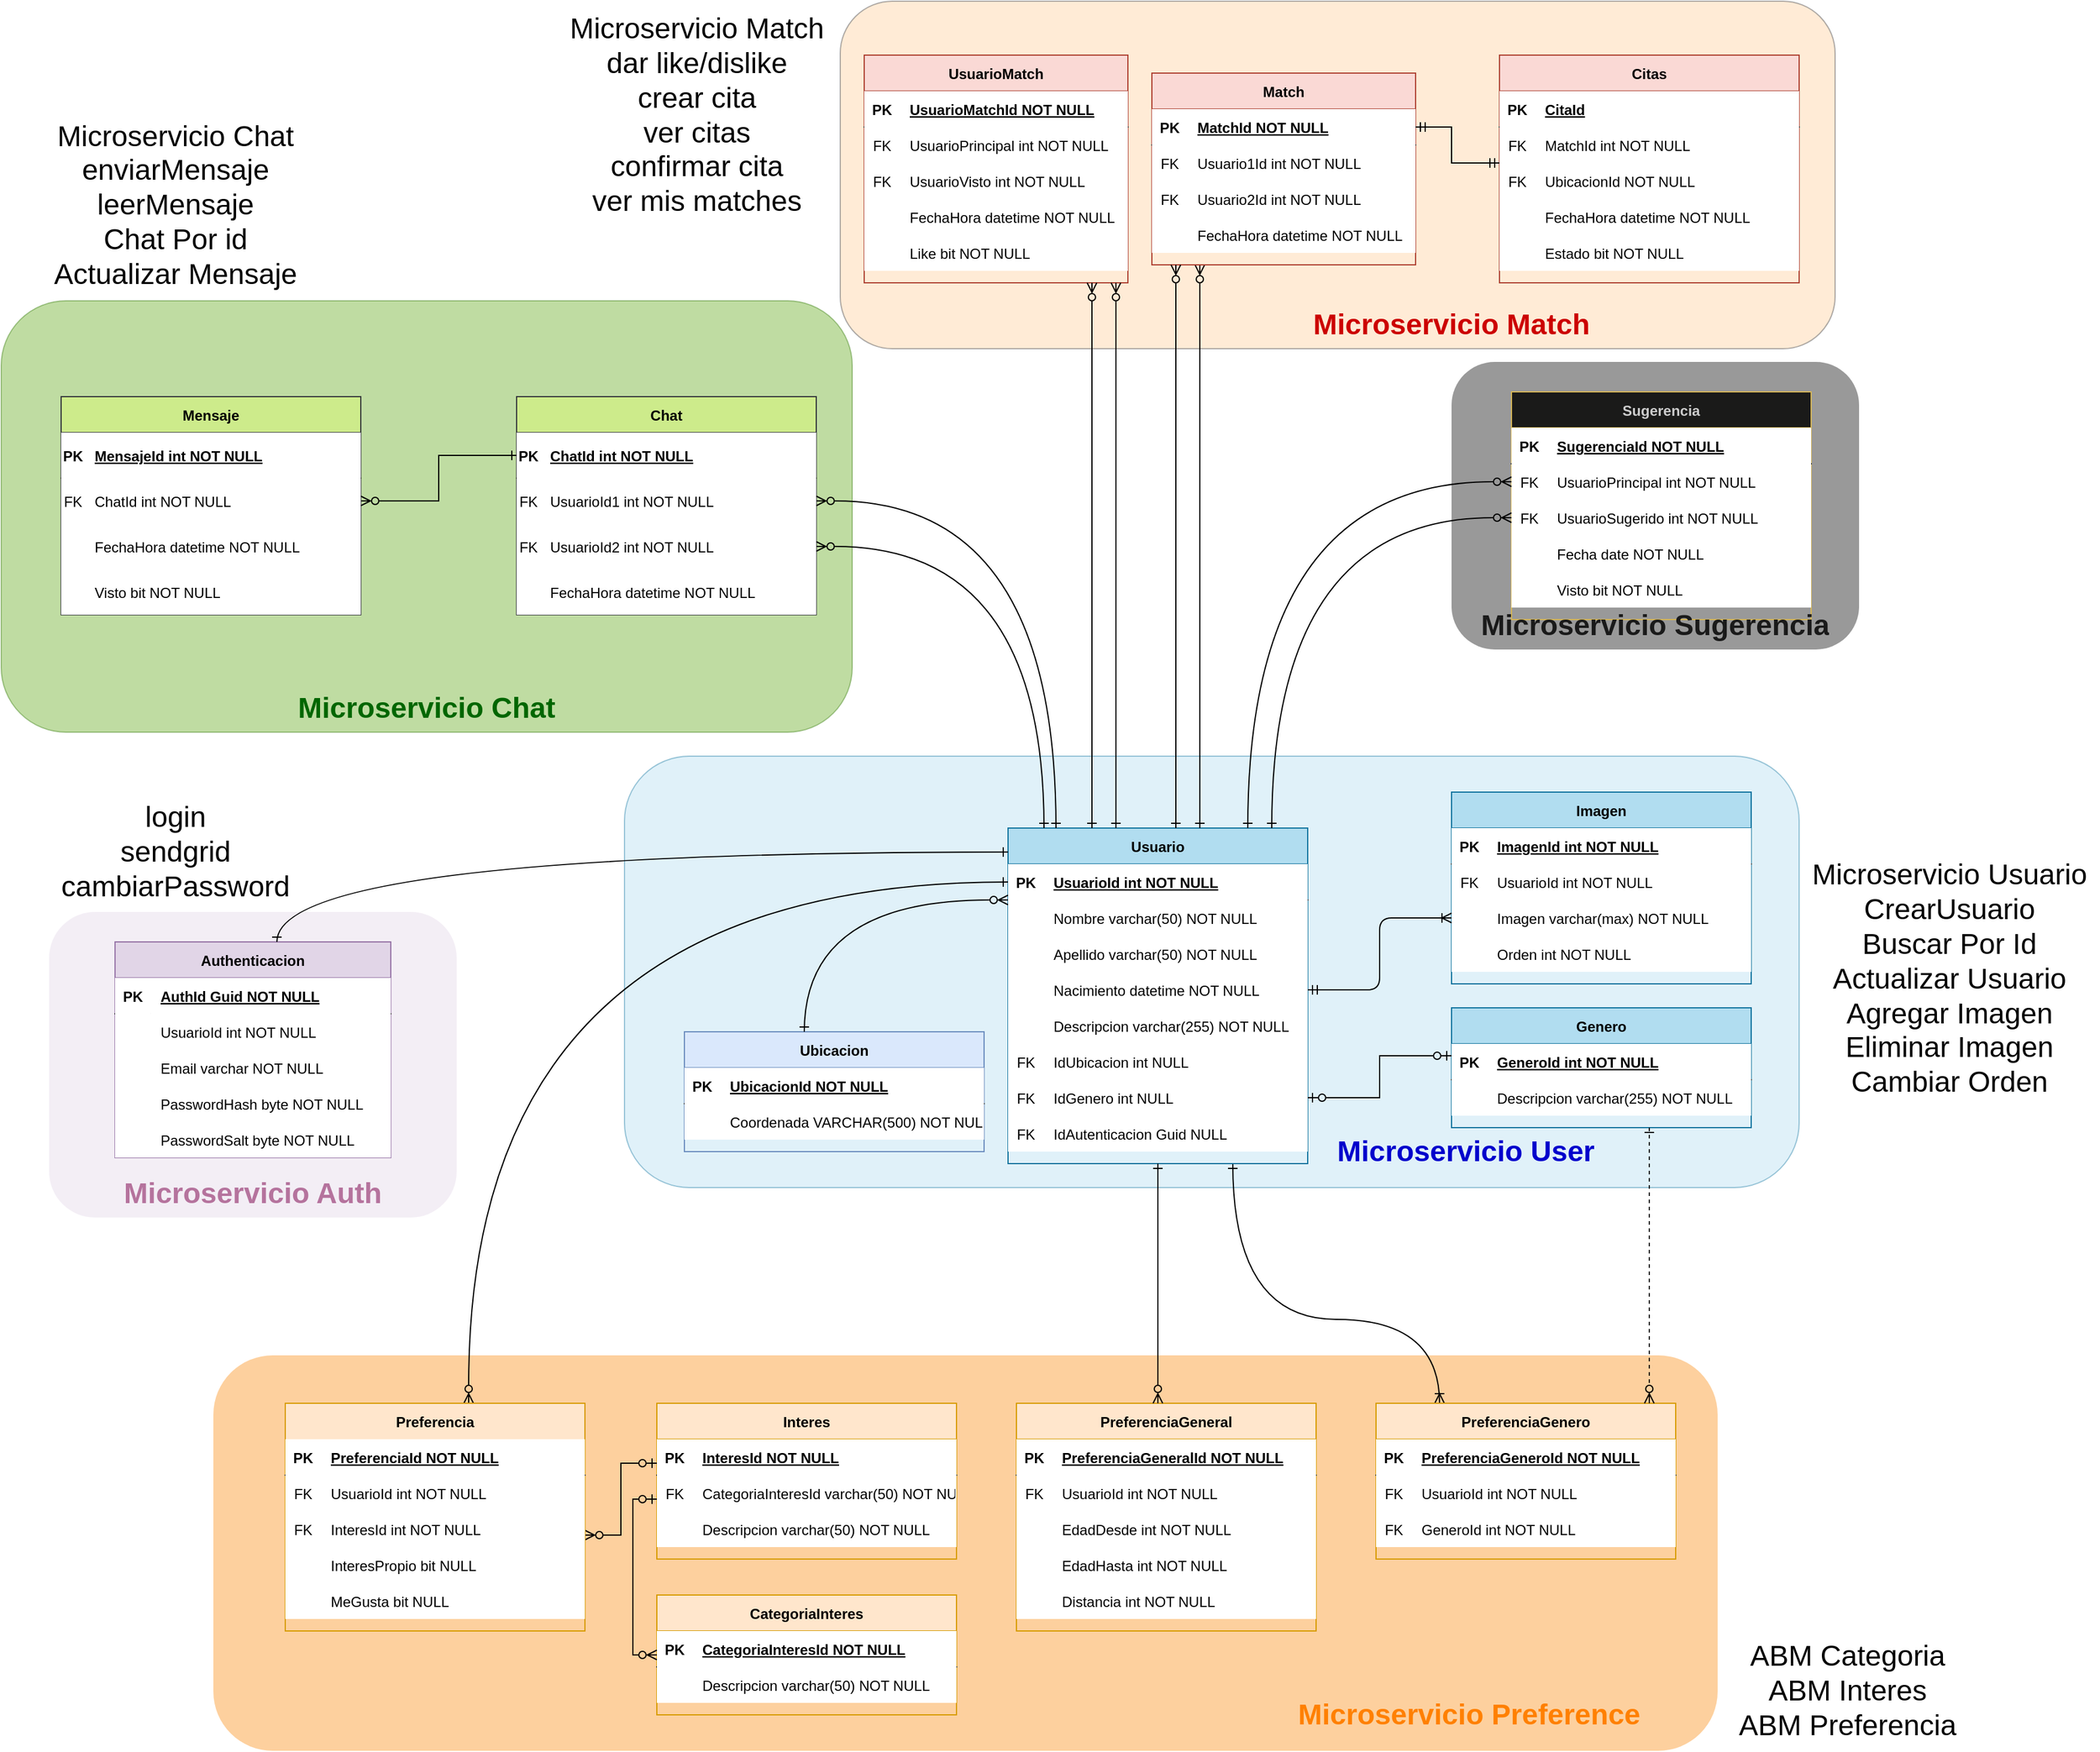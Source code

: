 <mxfile version="21.2.1" type="github" pages="2">
  <diagram id="R2lEEEUBdFMjLlhIrx00" name="Page-1">
    <mxGraphModel dx="3300" dy="1980" grid="1" gridSize="10" guides="1" tooltips="1" connect="1" arrows="1" fold="1" page="1" pageScale="1" pageWidth="850" pageHeight="1100" math="0" shadow="0" extFonts="Permanent Marker^https://fonts.googleapis.com/css?family=Permanent+Marker">
      <root>
        <mxCell id="0" />
        <mxCell id="1" parent="0" />
        <mxCell id="F7btwmCx14FV7jXe4HrT-45" value="" style="rounded=1;whiteSpace=wrap;html=1;fillColor=#ffcc99;fillStyle=auto;glass=0;shadow=0;strokeColor=#36393d;perimeterSpacing=0;opacity=40;" parent="1" vertex="1">
          <mxGeometry x="-230" y="-360" width="830" height="290" as="geometry" />
        </mxCell>
        <mxCell id="F7btwmCx14FV7jXe4HrT-41" value="" style="rounded=1;whiteSpace=wrap;html=1;fillColor=#60a917;fillStyle=auto;glass=0;shadow=0;strokeColor=#2D7600;perimeterSpacing=0;opacity=40;fontColor=#ffffff;" parent="1" vertex="1">
          <mxGeometry x="-930" y="-110" width="710" height="360" as="geometry" />
        </mxCell>
        <mxCell id="F7btwmCx14FV7jXe4HrT-38" value="" style="rounded=1;whiteSpace=wrap;html=1;fillColor=#b1ddf0;fillStyle=auto;glass=0;shadow=0;strokeColor=#10739e;perimeterSpacing=0;opacity=40;" parent="1" vertex="1">
          <mxGeometry x="-410" y="270" width="980" height="360" as="geometry" />
        </mxCell>
        <mxCell id="5X8IaA5-seBSh1ubjZDT-20" value="" style="rounded=1;whiteSpace=wrap;html=1;fillColor=#000000;strokeColor=none;fillStyle=auto;glass=0;shadow=0;opacity=40;fontColor=#333333;" parent="1" vertex="1">
          <mxGeometry x="280" y="-59" width="340" height="240" as="geometry" />
        </mxCell>
        <mxCell id="5X8IaA5-seBSh1ubjZDT-19" value="" style="rounded=1;whiteSpace=wrap;html=1;fillColor=#fb890e;fillStyle=auto;glass=0;shadow=0;strokeColor=none;perimeterSpacing=0;opacity=40;" parent="1" vertex="1">
          <mxGeometry x="-753" y="770" width="1255" height="330" as="geometry" />
        </mxCell>
        <mxCell id="5X8IaA5-seBSh1ubjZDT-16" value="" style="rounded=1;whiteSpace=wrap;html=1;fillColor=#e1d5e7;strokeColor=none;fillStyle=auto;glass=0;shadow=0;opacity=40;" parent="1" vertex="1">
          <mxGeometry x="-890" y="400" width="340" height="255" as="geometry" />
        </mxCell>
        <mxCell id="C-vyLk0tnHw3VtMMgP7b-13" value="Imagen" style="shape=table;startSize=30;container=1;collapsible=1;childLayout=tableLayout;fixedRows=1;rowLines=0;fontStyle=1;align=center;resizeLast=1;fillColor=#b1ddf0;strokeColor=#10739e;" parent="1" vertex="1">
          <mxGeometry x="280" y="300" width="250" height="160" as="geometry" />
        </mxCell>
        <mxCell id="C-vyLk0tnHw3VtMMgP7b-14" value="" style="shape=partialRectangle;collapsible=0;dropTarget=0;pointerEvents=0;points=[[0,0.5],[1,0.5]];portConstraint=eastwest;top=0;left=0;right=0;bottom=1;" parent="C-vyLk0tnHw3VtMMgP7b-13" vertex="1">
          <mxGeometry y="30" width="250" height="30" as="geometry" />
        </mxCell>
        <mxCell id="C-vyLk0tnHw3VtMMgP7b-15" value="PK" style="shape=partialRectangle;overflow=hidden;connectable=0;top=0;left=0;bottom=0;right=0;fontStyle=1;" parent="C-vyLk0tnHw3VtMMgP7b-14" vertex="1">
          <mxGeometry width="30" height="30" as="geometry">
            <mxRectangle width="30" height="30" as="alternateBounds" />
          </mxGeometry>
        </mxCell>
        <mxCell id="C-vyLk0tnHw3VtMMgP7b-16" value="ImagenId int NOT NULL " style="shape=partialRectangle;overflow=hidden;connectable=0;top=0;left=0;bottom=0;right=0;align=left;spacingLeft=6;fontStyle=5;" parent="C-vyLk0tnHw3VtMMgP7b-14" vertex="1">
          <mxGeometry x="30" width="220" height="30" as="geometry">
            <mxRectangle width="220" height="30" as="alternateBounds" />
          </mxGeometry>
        </mxCell>
        <mxCell id="C-vyLk0tnHw3VtMMgP7b-17" value="" style="shape=partialRectangle;collapsible=0;dropTarget=0;pointerEvents=0;points=[[0,0.5],[1,0.5]];portConstraint=eastwest;top=0;left=0;right=0;bottom=0;" parent="C-vyLk0tnHw3VtMMgP7b-13" vertex="1">
          <mxGeometry y="60" width="250" height="30" as="geometry" />
        </mxCell>
        <mxCell id="C-vyLk0tnHw3VtMMgP7b-18" value="FK" style="shape=partialRectangle;overflow=hidden;connectable=0;top=0;left=0;bottom=0;right=0;" parent="C-vyLk0tnHw3VtMMgP7b-17" vertex="1">
          <mxGeometry width="30" height="30" as="geometry">
            <mxRectangle width="30" height="30" as="alternateBounds" />
          </mxGeometry>
        </mxCell>
        <mxCell id="C-vyLk0tnHw3VtMMgP7b-19" value="UsuarioId int NOT NULL" style="shape=partialRectangle;overflow=hidden;connectable=0;top=0;left=0;bottom=0;right=0;align=left;spacingLeft=6;" parent="C-vyLk0tnHw3VtMMgP7b-17" vertex="1">
          <mxGeometry x="30" width="220" height="30" as="geometry">
            <mxRectangle width="220" height="30" as="alternateBounds" />
          </mxGeometry>
        </mxCell>
        <mxCell id="C-vyLk0tnHw3VtMMgP7b-20" value="" style="shape=partialRectangle;collapsible=0;dropTarget=0;pointerEvents=0;points=[[0,0.5],[1,0.5]];portConstraint=eastwest;top=0;left=0;right=0;bottom=0;" parent="C-vyLk0tnHw3VtMMgP7b-13" vertex="1">
          <mxGeometry y="90" width="250" height="30" as="geometry" />
        </mxCell>
        <mxCell id="C-vyLk0tnHw3VtMMgP7b-21" value="" style="shape=partialRectangle;overflow=hidden;connectable=0;top=0;left=0;bottom=0;right=0;" parent="C-vyLk0tnHw3VtMMgP7b-20" vertex="1">
          <mxGeometry width="30" height="30" as="geometry">
            <mxRectangle width="30" height="30" as="alternateBounds" />
          </mxGeometry>
        </mxCell>
        <mxCell id="C-vyLk0tnHw3VtMMgP7b-22" value="Imagen varchar(max) NOT NULL" style="shape=partialRectangle;overflow=hidden;connectable=0;top=0;left=0;bottom=0;right=0;align=left;spacingLeft=6;" parent="C-vyLk0tnHw3VtMMgP7b-20" vertex="1">
          <mxGeometry x="30" width="220" height="30" as="geometry">
            <mxRectangle width="220" height="30" as="alternateBounds" />
          </mxGeometry>
        </mxCell>
        <mxCell id="4fcotIdqtTGn8zL2DrVW-4" value="" style="shape=partialRectangle;collapsible=0;dropTarget=0;pointerEvents=0;points=[[0,0.5],[1,0.5]];portConstraint=eastwest;top=0;left=0;right=0;bottom=0;" parent="C-vyLk0tnHw3VtMMgP7b-13" vertex="1">
          <mxGeometry y="120" width="250" height="30" as="geometry" />
        </mxCell>
        <mxCell id="4fcotIdqtTGn8zL2DrVW-5" value="" style="shape=partialRectangle;overflow=hidden;connectable=0;top=0;left=0;bottom=0;right=0;" parent="4fcotIdqtTGn8zL2DrVW-4" vertex="1">
          <mxGeometry width="30" height="30" as="geometry">
            <mxRectangle width="30" height="30" as="alternateBounds" />
          </mxGeometry>
        </mxCell>
        <mxCell id="4fcotIdqtTGn8zL2DrVW-6" value="Orden int NOT NULL" style="shape=partialRectangle;overflow=hidden;connectable=0;top=0;left=0;bottom=0;right=0;align=left;spacingLeft=6;" parent="4fcotIdqtTGn8zL2DrVW-4" vertex="1">
          <mxGeometry x="30" width="220" height="30" as="geometry">
            <mxRectangle width="220" height="30" as="alternateBounds" />
          </mxGeometry>
        </mxCell>
        <mxCell id="vpSO-iyidAPfIv2XFv2j-56" style="edgeStyle=orthogonalEdgeStyle;rounded=0;orthogonalLoop=1;jettySize=auto;html=1;exitX=0.75;exitY=1;exitDx=0;exitDy=0;startArrow=ERone;startFill=0;endArrow=ERoneToMany;endFill=0;curved=1;" parent="1" source="C-vyLk0tnHw3VtMMgP7b-23" target="vpSO-iyidAPfIv2XFv2j-19" edge="1">
          <mxGeometry relative="1" as="geometry">
            <Array as="points">
              <mxPoint x="98" y="740" />
              <mxPoint x="270" y="740" />
            </Array>
          </mxGeometry>
        </mxCell>
        <mxCell id="C-vyLk0tnHw3VtMMgP7b-23" value="Usuario" style="shape=table;startSize=30;container=1;collapsible=1;childLayout=tableLayout;fixedRows=1;rowLines=0;fontStyle=1;align=center;resizeLast=1;fillColor=#b1ddf0;strokeColor=#10739e;" parent="1" vertex="1">
          <mxGeometry x="-90" y="330" width="250" height="280" as="geometry" />
        </mxCell>
        <mxCell id="C-vyLk0tnHw3VtMMgP7b-24" value="" style="shape=partialRectangle;collapsible=0;dropTarget=0;pointerEvents=0;points=[[0,0.5],[1,0.5]];portConstraint=eastwest;top=0;left=0;right=0;bottom=1;" parent="C-vyLk0tnHw3VtMMgP7b-23" vertex="1">
          <mxGeometry y="30" width="250" height="30" as="geometry" />
        </mxCell>
        <mxCell id="C-vyLk0tnHw3VtMMgP7b-25" value="PK" style="shape=partialRectangle;overflow=hidden;connectable=0;top=0;left=0;bottom=0;right=0;fontStyle=1;" parent="C-vyLk0tnHw3VtMMgP7b-24" vertex="1">
          <mxGeometry width="30" height="30" as="geometry">
            <mxRectangle width="30" height="30" as="alternateBounds" />
          </mxGeometry>
        </mxCell>
        <mxCell id="C-vyLk0tnHw3VtMMgP7b-26" value="UsuarioId int NOT NULL " style="shape=partialRectangle;overflow=hidden;connectable=0;top=0;left=0;bottom=0;right=0;align=left;spacingLeft=6;fontStyle=5;" parent="C-vyLk0tnHw3VtMMgP7b-24" vertex="1">
          <mxGeometry x="30" width="220" height="30" as="geometry">
            <mxRectangle width="220" height="30" as="alternateBounds" />
          </mxGeometry>
        </mxCell>
        <mxCell id="C-vyLk0tnHw3VtMMgP7b-27" value="" style="shape=partialRectangle;collapsible=0;dropTarget=0;pointerEvents=0;points=[[0,0.5],[1,0.5]];portConstraint=eastwest;top=0;left=0;right=0;bottom=0;" parent="C-vyLk0tnHw3VtMMgP7b-23" vertex="1">
          <mxGeometry y="60" width="250" height="30" as="geometry" />
        </mxCell>
        <mxCell id="C-vyLk0tnHw3VtMMgP7b-28" value="" style="shape=partialRectangle;overflow=hidden;connectable=0;top=0;left=0;bottom=0;right=0;" parent="C-vyLk0tnHw3VtMMgP7b-27" vertex="1">
          <mxGeometry width="30" height="30" as="geometry">
            <mxRectangle width="30" height="30" as="alternateBounds" />
          </mxGeometry>
        </mxCell>
        <mxCell id="C-vyLk0tnHw3VtMMgP7b-29" value="Nombre varchar(50) NOT NULL" style="shape=partialRectangle;overflow=hidden;connectable=0;top=0;left=0;bottom=0;right=0;align=left;spacingLeft=6;" parent="C-vyLk0tnHw3VtMMgP7b-27" vertex="1">
          <mxGeometry x="30" width="220" height="30" as="geometry">
            <mxRectangle width="220" height="30" as="alternateBounds" />
          </mxGeometry>
        </mxCell>
        <mxCell id="QkrKYJssxc8uQ3tvCdZE-5" value="" style="shape=partialRectangle;collapsible=0;dropTarget=0;pointerEvents=0;points=[[0,0.5],[1,0.5]];portConstraint=eastwest;top=0;left=0;right=0;bottom=0;" parent="C-vyLk0tnHw3VtMMgP7b-23" vertex="1">
          <mxGeometry y="90" width="250" height="30" as="geometry" />
        </mxCell>
        <mxCell id="QkrKYJssxc8uQ3tvCdZE-6" value="" style="shape=partialRectangle;overflow=hidden;connectable=0;top=0;left=0;bottom=0;right=0;" parent="QkrKYJssxc8uQ3tvCdZE-5" vertex="1">
          <mxGeometry width="30" height="30" as="geometry">
            <mxRectangle width="30" height="30" as="alternateBounds" />
          </mxGeometry>
        </mxCell>
        <mxCell id="QkrKYJssxc8uQ3tvCdZE-7" value="Apellido varchar(50) NOT NULL" style="shape=partialRectangle;overflow=hidden;connectable=0;top=0;left=0;bottom=0;right=0;align=left;spacingLeft=6;" parent="QkrKYJssxc8uQ3tvCdZE-5" vertex="1">
          <mxGeometry x="30" width="220" height="30" as="geometry">
            <mxRectangle width="220" height="30" as="alternateBounds" />
          </mxGeometry>
        </mxCell>
        <mxCell id="QkrKYJssxc8uQ3tvCdZE-8" value="" style="shape=partialRectangle;collapsible=0;dropTarget=0;pointerEvents=0;points=[[0,0.5],[1,0.5]];portConstraint=eastwest;top=0;left=0;right=0;bottom=0;" parent="C-vyLk0tnHw3VtMMgP7b-23" vertex="1">
          <mxGeometry y="120" width="250" height="30" as="geometry" />
        </mxCell>
        <mxCell id="QkrKYJssxc8uQ3tvCdZE-9" value="" style="shape=partialRectangle;overflow=hidden;connectable=0;top=0;left=0;bottom=0;right=0;" parent="QkrKYJssxc8uQ3tvCdZE-8" vertex="1">
          <mxGeometry width="30" height="30" as="geometry">
            <mxRectangle width="30" height="30" as="alternateBounds" />
          </mxGeometry>
        </mxCell>
        <mxCell id="QkrKYJssxc8uQ3tvCdZE-10" value="Nacimiento datetime NOT NULL" style="shape=partialRectangle;overflow=hidden;connectable=0;top=0;left=0;bottom=0;right=0;align=left;spacingLeft=6;" parent="QkrKYJssxc8uQ3tvCdZE-8" vertex="1">
          <mxGeometry x="30" width="220" height="30" as="geometry">
            <mxRectangle width="220" height="30" as="alternateBounds" />
          </mxGeometry>
        </mxCell>
        <mxCell id="QkrKYJssxc8uQ3tvCdZE-14" value="" style="shape=partialRectangle;collapsible=0;dropTarget=0;pointerEvents=0;points=[[0,0.5],[1,0.5]];portConstraint=eastwest;top=0;left=0;right=0;bottom=0;" parent="C-vyLk0tnHw3VtMMgP7b-23" vertex="1">
          <mxGeometry y="150" width="250" height="30" as="geometry" />
        </mxCell>
        <mxCell id="QkrKYJssxc8uQ3tvCdZE-15" value="" style="shape=partialRectangle;overflow=hidden;connectable=0;top=0;left=0;bottom=0;right=0;" parent="QkrKYJssxc8uQ3tvCdZE-14" vertex="1">
          <mxGeometry width="30" height="30" as="geometry">
            <mxRectangle width="30" height="30" as="alternateBounds" />
          </mxGeometry>
        </mxCell>
        <mxCell id="QkrKYJssxc8uQ3tvCdZE-16" value="Descripcion varchar(255) NOT NULL" style="shape=partialRectangle;overflow=hidden;connectable=0;top=0;left=0;bottom=0;right=0;align=left;spacingLeft=6;" parent="QkrKYJssxc8uQ3tvCdZE-14" vertex="1">
          <mxGeometry x="30" width="220" height="30" as="geometry">
            <mxRectangle width="220" height="30" as="alternateBounds" />
          </mxGeometry>
        </mxCell>
        <mxCell id="QkrKYJssxc8uQ3tvCdZE-124" value="" style="shape=partialRectangle;collapsible=0;dropTarget=0;pointerEvents=0;points=[[0,0.5],[1,0.5]];portConstraint=eastwest;top=0;left=0;right=0;bottom=0;" parent="C-vyLk0tnHw3VtMMgP7b-23" vertex="1">
          <mxGeometry y="180" width="250" height="30" as="geometry" />
        </mxCell>
        <mxCell id="QkrKYJssxc8uQ3tvCdZE-125" value="FK" style="shape=partialRectangle;overflow=hidden;connectable=0;top=0;left=0;bottom=0;right=0;" parent="QkrKYJssxc8uQ3tvCdZE-124" vertex="1">
          <mxGeometry width="30" height="30" as="geometry">
            <mxRectangle width="30" height="30" as="alternateBounds" />
          </mxGeometry>
        </mxCell>
        <mxCell id="QkrKYJssxc8uQ3tvCdZE-126" value="IdUbicacion int NULL" style="shape=partialRectangle;overflow=hidden;connectable=0;top=0;left=0;bottom=0;right=0;align=left;spacingLeft=6;" parent="QkrKYJssxc8uQ3tvCdZE-124" vertex="1">
          <mxGeometry x="30" width="220" height="30" as="geometry">
            <mxRectangle width="220" height="30" as="alternateBounds" />
          </mxGeometry>
        </mxCell>
        <mxCell id="QkrKYJssxc8uQ3tvCdZE-11" value="" style="shape=partialRectangle;collapsible=0;dropTarget=0;pointerEvents=0;points=[[0,0.5],[1,0.5]];portConstraint=eastwest;top=0;left=0;right=0;bottom=0;" parent="C-vyLk0tnHw3VtMMgP7b-23" vertex="1">
          <mxGeometry y="210" width="250" height="30" as="geometry" />
        </mxCell>
        <mxCell id="QkrKYJssxc8uQ3tvCdZE-12" value="FK" style="shape=partialRectangle;overflow=hidden;connectable=0;top=0;left=0;bottom=0;right=0;" parent="QkrKYJssxc8uQ3tvCdZE-11" vertex="1">
          <mxGeometry width="30" height="30" as="geometry">
            <mxRectangle width="30" height="30" as="alternateBounds" />
          </mxGeometry>
        </mxCell>
        <mxCell id="QkrKYJssxc8uQ3tvCdZE-13" value="IdGenero int NULL" style="shape=partialRectangle;overflow=hidden;connectable=0;top=0;left=0;bottom=0;right=0;align=left;spacingLeft=6;" parent="QkrKYJssxc8uQ3tvCdZE-11" vertex="1">
          <mxGeometry x="30" width="220" height="30" as="geometry">
            <mxRectangle width="220" height="30" as="alternateBounds" />
          </mxGeometry>
        </mxCell>
        <mxCell id="z3uMXbqSzuDHoPFT_qI2-1" value="" style="shape=partialRectangle;collapsible=0;dropTarget=0;pointerEvents=0;points=[[0,0.5],[1,0.5]];portConstraint=eastwest;top=0;left=0;right=0;bottom=0;" parent="C-vyLk0tnHw3VtMMgP7b-23" vertex="1">
          <mxGeometry y="240" width="250" height="30" as="geometry" />
        </mxCell>
        <mxCell id="z3uMXbqSzuDHoPFT_qI2-2" value="FK" style="shape=partialRectangle;overflow=hidden;connectable=0;top=0;left=0;bottom=0;right=0;" parent="z3uMXbqSzuDHoPFT_qI2-1" vertex="1">
          <mxGeometry width="30" height="30" as="geometry">
            <mxRectangle width="30" height="30" as="alternateBounds" />
          </mxGeometry>
        </mxCell>
        <mxCell id="z3uMXbqSzuDHoPFT_qI2-3" value="IdAutenticacion Guid NULL" style="shape=partialRectangle;overflow=hidden;connectable=0;top=0;left=0;bottom=0;right=0;align=left;spacingLeft=6;" parent="z3uMXbqSzuDHoPFT_qI2-1" vertex="1">
          <mxGeometry x="30" width="220" height="30" as="geometry">
            <mxRectangle width="220" height="30" as="alternateBounds" />
          </mxGeometry>
        </mxCell>
        <mxCell id="QkrKYJssxc8uQ3tvCdZE-30" value="Interes" style="shape=table;startSize=30;container=1;collapsible=1;childLayout=tableLayout;fixedRows=1;rowLines=0;fontStyle=1;align=center;resizeLast=1;fillColor=#ffe6cc;strokeColor=#d79b00;" parent="1" vertex="1">
          <mxGeometry x="-383" y="810" width="250" height="130" as="geometry" />
        </mxCell>
        <mxCell id="QkrKYJssxc8uQ3tvCdZE-31" value="" style="shape=partialRectangle;collapsible=0;dropTarget=0;pointerEvents=0;points=[[0,0.5],[1,0.5]];portConstraint=eastwest;top=0;left=0;right=0;bottom=1;" parent="QkrKYJssxc8uQ3tvCdZE-30" vertex="1">
          <mxGeometry y="30" width="250" height="30" as="geometry" />
        </mxCell>
        <mxCell id="QkrKYJssxc8uQ3tvCdZE-32" value="PK" style="shape=partialRectangle;overflow=hidden;connectable=0;top=0;left=0;bottom=0;right=0;fontStyle=1;" parent="QkrKYJssxc8uQ3tvCdZE-31" vertex="1">
          <mxGeometry width="30" height="30" as="geometry">
            <mxRectangle width="30" height="30" as="alternateBounds" />
          </mxGeometry>
        </mxCell>
        <mxCell id="QkrKYJssxc8uQ3tvCdZE-33" value="InteresId NOT NULL " style="shape=partialRectangle;overflow=hidden;connectable=0;top=0;left=0;bottom=0;right=0;align=left;spacingLeft=6;fontStyle=5;" parent="QkrKYJssxc8uQ3tvCdZE-31" vertex="1">
          <mxGeometry x="30" width="220" height="30" as="geometry">
            <mxRectangle width="220" height="30" as="alternateBounds" />
          </mxGeometry>
        </mxCell>
        <mxCell id="QkrKYJssxc8uQ3tvCdZE-34" value="" style="shape=partialRectangle;collapsible=0;dropTarget=0;pointerEvents=0;points=[[0,0.5],[1,0.5]];portConstraint=eastwest;top=0;left=0;right=0;bottom=0;" parent="QkrKYJssxc8uQ3tvCdZE-30" vertex="1">
          <mxGeometry y="60" width="250" height="30" as="geometry" />
        </mxCell>
        <mxCell id="QkrKYJssxc8uQ3tvCdZE-35" value="FK" style="shape=partialRectangle;overflow=hidden;connectable=0;top=0;left=0;bottom=0;right=0;" parent="QkrKYJssxc8uQ3tvCdZE-34" vertex="1">
          <mxGeometry width="30" height="30" as="geometry">
            <mxRectangle width="30" height="30" as="alternateBounds" />
          </mxGeometry>
        </mxCell>
        <mxCell id="QkrKYJssxc8uQ3tvCdZE-36" value="CategoriaInteresId varchar(50) NOT NULL" style="shape=partialRectangle;overflow=hidden;connectable=0;top=0;left=0;bottom=0;right=0;align=left;spacingLeft=6;" parent="QkrKYJssxc8uQ3tvCdZE-34" vertex="1">
          <mxGeometry x="30" width="220" height="30" as="geometry">
            <mxRectangle width="220" height="30" as="alternateBounds" />
          </mxGeometry>
        </mxCell>
        <mxCell id="uAzisuzFV9qcSaUqGtdV-40" value="" style="shape=partialRectangle;collapsible=0;dropTarget=0;pointerEvents=0;points=[[0,0.5],[1,0.5]];portConstraint=eastwest;top=0;left=0;right=0;bottom=0;" parent="QkrKYJssxc8uQ3tvCdZE-30" vertex="1">
          <mxGeometry y="90" width="250" height="30" as="geometry" />
        </mxCell>
        <mxCell id="uAzisuzFV9qcSaUqGtdV-41" value="" style="shape=partialRectangle;overflow=hidden;connectable=0;top=0;left=0;bottom=0;right=0;" parent="uAzisuzFV9qcSaUqGtdV-40" vertex="1">
          <mxGeometry width="30" height="30" as="geometry">
            <mxRectangle width="30" height="30" as="alternateBounds" />
          </mxGeometry>
        </mxCell>
        <mxCell id="uAzisuzFV9qcSaUqGtdV-42" value="Descripcion varchar(50) NOT NULL" style="shape=partialRectangle;overflow=hidden;connectable=0;top=0;left=0;bottom=0;right=0;align=left;spacingLeft=6;" parent="uAzisuzFV9qcSaUqGtdV-40" vertex="1">
          <mxGeometry x="30" width="220" height="30" as="geometry">
            <mxRectangle width="220" height="30" as="alternateBounds" />
          </mxGeometry>
        </mxCell>
        <mxCell id="QkrKYJssxc8uQ3tvCdZE-77" style="edgeStyle=orthogonalEdgeStyle;rounded=0;orthogonalLoop=1;jettySize=auto;html=1;startArrow=ERone;startFill=0;endArrow=ERzeroToMany;endFill=0;curved=1;" parent="1" source="C-vyLk0tnHw3VtMMgP7b-24" target="QkrKYJssxc8uQ3tvCdZE-37" edge="1">
          <mxGeometry relative="1" as="geometry">
            <mxPoint x="-90" y="380" as="sourcePoint" />
            <mxPoint x="-190" y="810" as="targetPoint" />
            <Array as="points">
              <mxPoint x="-540" y="375" />
            </Array>
          </mxGeometry>
        </mxCell>
        <mxCell id="QkrKYJssxc8uQ3tvCdZE-78" value="Chat" style="shape=table;startSize=30;container=1;collapsible=1;childLayout=tableLayout;fixedRows=1;rowLines=0;fontStyle=1;align=center;resizeLast=1;fillColor=#cdeb8b;strokeColor=#36393d;" parent="1" vertex="1">
          <mxGeometry x="-500" y="-30" width="250" height="182" as="geometry" />
        </mxCell>
        <mxCell id="QkrKYJssxc8uQ3tvCdZE-79" value="" style="shape=partialRectangle;collapsible=0;dropTarget=0;pointerEvents=0;points=[[0,0.5],[1,0.5]];portConstraint=eastwest;top=0;left=0;right=0;bottom=1;" parent="QkrKYJssxc8uQ3tvCdZE-78" vertex="1">
          <mxGeometry y="30" width="250" height="38" as="geometry" />
        </mxCell>
        <mxCell id="QkrKYJssxc8uQ3tvCdZE-80" value="PK" style="shape=partialRectangle;overflow=hidden;connectable=0;top=0;left=0;bottom=0;right=0;fontStyle=1;" parent="QkrKYJssxc8uQ3tvCdZE-79" vertex="1">
          <mxGeometry width="20" height="38" as="geometry">
            <mxRectangle width="20" height="38" as="alternateBounds" />
          </mxGeometry>
        </mxCell>
        <mxCell id="QkrKYJssxc8uQ3tvCdZE-81" value="ChatId int NOT NULL " style="shape=partialRectangle;overflow=hidden;connectable=0;top=0;left=0;bottom=0;right=0;align=left;spacingLeft=6;fontStyle=5;" parent="QkrKYJssxc8uQ3tvCdZE-79" vertex="1">
          <mxGeometry x="20" width="230" height="38" as="geometry">
            <mxRectangle width="230" height="38" as="alternateBounds" />
          </mxGeometry>
        </mxCell>
        <mxCell id="QkrKYJssxc8uQ3tvCdZE-82" value="" style="shape=partialRectangle;collapsible=0;dropTarget=0;pointerEvents=0;points=[[0,0.5],[1,0.5]];portConstraint=eastwest;top=0;left=0;right=0;bottom=0;" parent="QkrKYJssxc8uQ3tvCdZE-78" vertex="1">
          <mxGeometry y="68" width="250" height="38" as="geometry" />
        </mxCell>
        <mxCell id="QkrKYJssxc8uQ3tvCdZE-83" value="FK" style="shape=partialRectangle;overflow=hidden;connectable=0;top=0;left=0;bottom=0;right=0;" parent="QkrKYJssxc8uQ3tvCdZE-82" vertex="1">
          <mxGeometry width="20" height="38" as="geometry">
            <mxRectangle width="20" height="38" as="alternateBounds" />
          </mxGeometry>
        </mxCell>
        <mxCell id="QkrKYJssxc8uQ3tvCdZE-84" value="UsuarioId1 int NOT NULL" style="shape=partialRectangle;overflow=hidden;connectable=0;top=0;left=0;bottom=0;right=0;align=left;spacingLeft=6;" parent="QkrKYJssxc8uQ3tvCdZE-82" vertex="1">
          <mxGeometry x="20" width="230" height="38" as="geometry">
            <mxRectangle width="230" height="38" as="alternateBounds" />
          </mxGeometry>
        </mxCell>
        <mxCell id="QkrKYJssxc8uQ3tvCdZE-88" value="" style="shape=partialRectangle;collapsible=0;dropTarget=0;pointerEvents=0;points=[[0,0.5],[1,0.5]];portConstraint=eastwest;top=0;left=0;right=0;bottom=0;" parent="QkrKYJssxc8uQ3tvCdZE-78" vertex="1">
          <mxGeometry y="106" width="250" height="38" as="geometry" />
        </mxCell>
        <mxCell id="QkrKYJssxc8uQ3tvCdZE-89" value="FK" style="shape=partialRectangle;overflow=hidden;connectable=0;top=0;left=0;bottom=0;right=0;" parent="QkrKYJssxc8uQ3tvCdZE-88" vertex="1">
          <mxGeometry width="20" height="38" as="geometry">
            <mxRectangle width="20" height="38" as="alternateBounds" />
          </mxGeometry>
        </mxCell>
        <mxCell id="QkrKYJssxc8uQ3tvCdZE-90" value="UsuarioId2 int NOT NULL" style="shape=partialRectangle;overflow=hidden;connectable=0;top=0;left=0;bottom=0;right=0;align=left;spacingLeft=6;" parent="QkrKYJssxc8uQ3tvCdZE-88" vertex="1">
          <mxGeometry x="20" width="230" height="38" as="geometry">
            <mxRectangle width="230" height="38" as="alternateBounds" />
          </mxGeometry>
        </mxCell>
        <mxCell id="QkrKYJssxc8uQ3tvCdZE-139" value="" style="shape=partialRectangle;collapsible=0;dropTarget=0;pointerEvents=0;points=[[0,0.5],[1,0.5]];portConstraint=eastwest;top=0;left=0;right=0;bottom=0;" parent="QkrKYJssxc8uQ3tvCdZE-78" vertex="1">
          <mxGeometry y="144" width="250" height="38" as="geometry" />
        </mxCell>
        <mxCell id="QkrKYJssxc8uQ3tvCdZE-140" value="" style="shape=partialRectangle;overflow=hidden;connectable=0;top=0;left=0;bottom=0;right=0;" parent="QkrKYJssxc8uQ3tvCdZE-139" vertex="1">
          <mxGeometry width="20" height="38" as="geometry">
            <mxRectangle width="20" height="38" as="alternateBounds" />
          </mxGeometry>
        </mxCell>
        <mxCell id="QkrKYJssxc8uQ3tvCdZE-141" value="FechaHora datetime NOT NULL" style="shape=partialRectangle;overflow=hidden;connectable=0;top=0;left=0;bottom=0;right=0;align=left;spacingLeft=6;" parent="QkrKYJssxc8uQ3tvCdZE-139" vertex="1">
          <mxGeometry x="20" width="230" height="38" as="geometry">
            <mxRectangle width="230" height="38" as="alternateBounds" />
          </mxGeometry>
        </mxCell>
        <mxCell id="QkrKYJssxc8uQ3tvCdZE-91" value="PreferenciaGeneral" style="shape=table;startSize=30;container=1;collapsible=1;childLayout=tableLayout;fixedRows=1;rowLines=0;fontStyle=1;align=center;resizeLast=1;fillColor=#ffe6cc;strokeColor=#d79b00;" parent="1" vertex="1">
          <mxGeometry x="-83" y="810" width="250" height="190" as="geometry" />
        </mxCell>
        <mxCell id="QkrKYJssxc8uQ3tvCdZE-92" value="" style="shape=partialRectangle;collapsible=0;dropTarget=0;pointerEvents=0;points=[[0,0.5],[1,0.5]];portConstraint=eastwest;top=0;left=0;right=0;bottom=1;" parent="QkrKYJssxc8uQ3tvCdZE-91" vertex="1">
          <mxGeometry y="30" width="250" height="30" as="geometry" />
        </mxCell>
        <mxCell id="QkrKYJssxc8uQ3tvCdZE-93" value="PK" style="shape=partialRectangle;overflow=hidden;connectable=0;top=0;left=0;bottom=0;right=0;fontStyle=1;" parent="QkrKYJssxc8uQ3tvCdZE-92" vertex="1">
          <mxGeometry width="30" height="30" as="geometry">
            <mxRectangle width="30" height="30" as="alternateBounds" />
          </mxGeometry>
        </mxCell>
        <mxCell id="QkrKYJssxc8uQ3tvCdZE-94" value="PreferenciaGeneralId NOT NULL " style="shape=partialRectangle;overflow=hidden;connectable=0;top=0;left=0;bottom=0;right=0;align=left;spacingLeft=6;fontStyle=5;" parent="QkrKYJssxc8uQ3tvCdZE-92" vertex="1">
          <mxGeometry x="30" width="220" height="30" as="geometry">
            <mxRectangle width="220" height="30" as="alternateBounds" />
          </mxGeometry>
        </mxCell>
        <mxCell id="QkrKYJssxc8uQ3tvCdZE-95" value="" style="shape=partialRectangle;collapsible=0;dropTarget=0;pointerEvents=0;points=[[0,0.5],[1,0.5]];portConstraint=eastwest;top=0;left=0;right=0;bottom=0;" parent="QkrKYJssxc8uQ3tvCdZE-91" vertex="1">
          <mxGeometry y="60" width="250" height="30" as="geometry" />
        </mxCell>
        <mxCell id="QkrKYJssxc8uQ3tvCdZE-96" value="FK" style="shape=partialRectangle;overflow=hidden;connectable=0;top=0;left=0;bottom=0;right=0;" parent="QkrKYJssxc8uQ3tvCdZE-95" vertex="1">
          <mxGeometry width="30" height="30" as="geometry">
            <mxRectangle width="30" height="30" as="alternateBounds" />
          </mxGeometry>
        </mxCell>
        <mxCell id="QkrKYJssxc8uQ3tvCdZE-97" value="UsuarioId int NOT NULL" style="shape=partialRectangle;overflow=hidden;connectable=0;top=0;left=0;bottom=0;right=0;align=left;spacingLeft=6;" parent="QkrKYJssxc8uQ3tvCdZE-95" vertex="1">
          <mxGeometry x="30" width="220" height="30" as="geometry">
            <mxRectangle width="220" height="30" as="alternateBounds" />
          </mxGeometry>
        </mxCell>
        <mxCell id="QkrKYJssxc8uQ3tvCdZE-98" value="" style="shape=partialRectangle;collapsible=0;dropTarget=0;pointerEvents=0;points=[[0,0.5],[1,0.5]];portConstraint=eastwest;top=0;left=0;right=0;bottom=0;" parent="QkrKYJssxc8uQ3tvCdZE-91" vertex="1">
          <mxGeometry y="90" width="250" height="30" as="geometry" />
        </mxCell>
        <mxCell id="QkrKYJssxc8uQ3tvCdZE-99" value="" style="shape=partialRectangle;overflow=hidden;connectable=0;top=0;left=0;bottom=0;right=0;" parent="QkrKYJssxc8uQ3tvCdZE-98" vertex="1">
          <mxGeometry width="30" height="30" as="geometry">
            <mxRectangle width="30" height="30" as="alternateBounds" />
          </mxGeometry>
        </mxCell>
        <mxCell id="QkrKYJssxc8uQ3tvCdZE-100" value="EdadDesde int NOT NULL" style="shape=partialRectangle;overflow=hidden;connectable=0;top=0;left=0;bottom=0;right=0;align=left;spacingLeft=6;" parent="QkrKYJssxc8uQ3tvCdZE-98" vertex="1">
          <mxGeometry x="30" width="220" height="30" as="geometry">
            <mxRectangle width="220" height="30" as="alternateBounds" />
          </mxGeometry>
        </mxCell>
        <mxCell id="QkrKYJssxc8uQ3tvCdZE-101" value="" style="shape=partialRectangle;collapsible=0;dropTarget=0;pointerEvents=0;points=[[0,0.5],[1,0.5]];portConstraint=eastwest;top=0;left=0;right=0;bottom=0;" parent="QkrKYJssxc8uQ3tvCdZE-91" vertex="1">
          <mxGeometry y="120" width="250" height="30" as="geometry" />
        </mxCell>
        <mxCell id="QkrKYJssxc8uQ3tvCdZE-102" value="" style="shape=partialRectangle;overflow=hidden;connectable=0;top=0;left=0;bottom=0;right=0;" parent="QkrKYJssxc8uQ3tvCdZE-101" vertex="1">
          <mxGeometry width="30" height="30" as="geometry">
            <mxRectangle width="30" height="30" as="alternateBounds" />
          </mxGeometry>
        </mxCell>
        <mxCell id="QkrKYJssxc8uQ3tvCdZE-103" value="EdadHasta int NOT NULL" style="shape=partialRectangle;overflow=hidden;connectable=0;top=0;left=0;bottom=0;right=0;align=left;spacingLeft=6;" parent="QkrKYJssxc8uQ3tvCdZE-101" vertex="1">
          <mxGeometry x="30" width="220" height="30" as="geometry">
            <mxRectangle width="220" height="30" as="alternateBounds" />
          </mxGeometry>
        </mxCell>
        <mxCell id="vpSO-iyidAPfIv2XFv2j-77" value="" style="shape=partialRectangle;collapsible=0;dropTarget=0;pointerEvents=0;points=[[0,0.5],[1,0.5]];portConstraint=eastwest;top=0;left=0;right=0;bottom=0;" parent="QkrKYJssxc8uQ3tvCdZE-91" vertex="1">
          <mxGeometry y="150" width="250" height="30" as="geometry" />
        </mxCell>
        <mxCell id="vpSO-iyidAPfIv2XFv2j-78" value="" style="shape=partialRectangle;overflow=hidden;connectable=0;top=0;left=0;bottom=0;right=0;" parent="vpSO-iyidAPfIv2XFv2j-77" vertex="1">
          <mxGeometry width="30" height="30" as="geometry">
            <mxRectangle width="30" height="30" as="alternateBounds" />
          </mxGeometry>
        </mxCell>
        <mxCell id="vpSO-iyidAPfIv2XFv2j-79" value="Distancia int NOT NULL" style="shape=partialRectangle;overflow=hidden;connectable=0;top=0;left=0;bottom=0;right=0;align=left;spacingLeft=6;" parent="vpSO-iyidAPfIv2XFv2j-77" vertex="1">
          <mxGeometry x="30" width="220" height="30" as="geometry">
            <mxRectangle width="220" height="30" as="alternateBounds" />
          </mxGeometry>
        </mxCell>
        <mxCell id="QkrKYJssxc8uQ3tvCdZE-128" style="edgeStyle=orthogonalEdgeStyle;rounded=0;orthogonalLoop=1;jettySize=auto;html=1;endArrow=ERone;endFill=0;startArrow=ERzeroToMany;startFill=0;" parent="1" source="QkrKYJssxc8uQ3tvCdZE-104" target="C-vyLk0tnHw3VtMMgP7b-23" edge="1">
          <mxGeometry relative="1" as="geometry">
            <Array as="points">
              <mxPoint x="70" y="140" />
              <mxPoint x="70" y="140" />
            </Array>
          </mxGeometry>
        </mxCell>
        <mxCell id="QkrKYJssxc8uQ3tvCdZE-104" value="Match" style="shape=table;startSize=30;container=1;collapsible=1;childLayout=tableLayout;fixedRows=1;rowLines=0;fontStyle=1;align=center;resizeLast=1;fillColor=#fad9d5;strokeColor=#ae4132;" parent="1" vertex="1">
          <mxGeometry x="30" y="-300" width="220" height="160" as="geometry" />
        </mxCell>
        <mxCell id="QkrKYJssxc8uQ3tvCdZE-105" value="" style="shape=partialRectangle;collapsible=0;dropTarget=0;pointerEvents=0;points=[[0,0.5],[1,0.5]];portConstraint=eastwest;top=0;left=0;right=0;bottom=1;" parent="QkrKYJssxc8uQ3tvCdZE-104" vertex="1">
          <mxGeometry y="30" width="220" height="30" as="geometry" />
        </mxCell>
        <mxCell id="QkrKYJssxc8uQ3tvCdZE-106" value="PK" style="shape=partialRectangle;overflow=hidden;connectable=0;top=0;left=0;bottom=0;right=0;fontStyle=1;" parent="QkrKYJssxc8uQ3tvCdZE-105" vertex="1">
          <mxGeometry width="30" height="30" as="geometry">
            <mxRectangle width="30" height="30" as="alternateBounds" />
          </mxGeometry>
        </mxCell>
        <mxCell id="QkrKYJssxc8uQ3tvCdZE-107" value="MatchId NOT NULL " style="shape=partialRectangle;overflow=hidden;connectable=0;top=0;left=0;bottom=0;right=0;align=left;spacingLeft=6;fontStyle=5;" parent="QkrKYJssxc8uQ3tvCdZE-105" vertex="1">
          <mxGeometry x="30" width="190" height="30" as="geometry">
            <mxRectangle width="190" height="30" as="alternateBounds" />
          </mxGeometry>
        </mxCell>
        <mxCell id="QkrKYJssxc8uQ3tvCdZE-108" value="" style="shape=partialRectangle;collapsible=0;dropTarget=0;pointerEvents=0;points=[[0,0.5],[1,0.5]];portConstraint=eastwest;top=0;left=0;right=0;bottom=0;" parent="QkrKYJssxc8uQ3tvCdZE-104" vertex="1">
          <mxGeometry y="60" width="220" height="30" as="geometry" />
        </mxCell>
        <mxCell id="QkrKYJssxc8uQ3tvCdZE-109" value="FK" style="shape=partialRectangle;overflow=hidden;connectable=0;top=0;left=0;bottom=0;right=0;" parent="QkrKYJssxc8uQ3tvCdZE-108" vertex="1">
          <mxGeometry width="30" height="30" as="geometry">
            <mxRectangle width="30" height="30" as="alternateBounds" />
          </mxGeometry>
        </mxCell>
        <mxCell id="QkrKYJssxc8uQ3tvCdZE-110" value="Usuario1Id int NOT NULL" style="shape=partialRectangle;overflow=hidden;connectable=0;top=0;left=0;bottom=0;right=0;align=left;spacingLeft=6;" parent="QkrKYJssxc8uQ3tvCdZE-108" vertex="1">
          <mxGeometry x="30" width="190" height="30" as="geometry">
            <mxRectangle width="190" height="30" as="alternateBounds" />
          </mxGeometry>
        </mxCell>
        <mxCell id="QkrKYJssxc8uQ3tvCdZE-111" value="" style="shape=partialRectangle;collapsible=0;dropTarget=0;pointerEvents=0;points=[[0,0.5],[1,0.5]];portConstraint=eastwest;top=0;left=0;right=0;bottom=0;" parent="QkrKYJssxc8uQ3tvCdZE-104" vertex="1">
          <mxGeometry y="90" width="220" height="30" as="geometry" />
        </mxCell>
        <mxCell id="QkrKYJssxc8uQ3tvCdZE-112" value="FK" style="shape=partialRectangle;overflow=hidden;connectable=0;top=0;left=0;bottom=0;right=0;" parent="QkrKYJssxc8uQ3tvCdZE-111" vertex="1">
          <mxGeometry width="30" height="30" as="geometry">
            <mxRectangle width="30" height="30" as="alternateBounds" />
          </mxGeometry>
        </mxCell>
        <mxCell id="QkrKYJssxc8uQ3tvCdZE-113" value="Usuario2Id int NOT NULL" style="shape=partialRectangle;overflow=hidden;connectable=0;top=0;left=0;bottom=0;right=0;align=left;spacingLeft=6;" parent="QkrKYJssxc8uQ3tvCdZE-111" vertex="1">
          <mxGeometry x="30" width="190" height="30" as="geometry">
            <mxRectangle width="190" height="30" as="alternateBounds" />
          </mxGeometry>
        </mxCell>
        <mxCell id="QkrKYJssxc8uQ3tvCdZE-114" value="" style="shape=partialRectangle;collapsible=0;dropTarget=0;pointerEvents=0;points=[[0,0.5],[1,0.5]];portConstraint=eastwest;top=0;left=0;right=0;bottom=0;" parent="QkrKYJssxc8uQ3tvCdZE-104" vertex="1">
          <mxGeometry y="120" width="220" height="30" as="geometry" />
        </mxCell>
        <mxCell id="QkrKYJssxc8uQ3tvCdZE-115" value="" style="shape=partialRectangle;overflow=hidden;connectable=0;top=0;left=0;bottom=0;right=0;" parent="QkrKYJssxc8uQ3tvCdZE-114" vertex="1">
          <mxGeometry width="30" height="30" as="geometry">
            <mxRectangle width="30" height="30" as="alternateBounds" />
          </mxGeometry>
        </mxCell>
        <mxCell id="QkrKYJssxc8uQ3tvCdZE-116" value="FechaHora datetime NOT NULL" style="shape=partialRectangle;overflow=hidden;connectable=0;top=0;left=0;bottom=0;right=0;align=left;spacingLeft=6;" parent="QkrKYJssxc8uQ3tvCdZE-114" vertex="1">
          <mxGeometry x="30" width="190" height="30" as="geometry">
            <mxRectangle width="190" height="30" as="alternateBounds" />
          </mxGeometry>
        </mxCell>
        <mxCell id="QkrKYJssxc8uQ3tvCdZE-129" style="edgeStyle=orthogonalEdgeStyle;rounded=0;orthogonalLoop=1;jettySize=auto;html=1;startArrow=ERzeroToMany;startFill=0;endArrow=ERone;endFill=0;" parent="1" source="QkrKYJssxc8uQ3tvCdZE-104" target="C-vyLk0tnHw3VtMMgP7b-23" edge="1">
          <mxGeometry relative="1" as="geometry">
            <mxPoint x="98" y="330" as="targetPoint" />
            <Array as="points">
              <mxPoint x="50" y="140" />
              <mxPoint x="50" y="140" />
            </Array>
          </mxGeometry>
        </mxCell>
        <mxCell id="QkrKYJssxc8uQ3tvCdZE-136" style="edgeStyle=orthogonalEdgeStyle;rounded=0;orthogonalLoop=1;jettySize=auto;html=1;endArrow=ERone;endFill=0;startArrow=ERzeroToMany;startFill=0;curved=1;entryX=0.5;entryY=1;entryDx=0;entryDy=0;" parent="1" source="QkrKYJssxc8uQ3tvCdZE-91" target="C-vyLk0tnHw3VtMMgP7b-23" edge="1">
          <mxGeometry relative="1" as="geometry">
            <mxPoint x="35" y="630" as="targetPoint" />
            <Array as="points">
              <mxPoint x="35" y="760" />
              <mxPoint x="35" y="760" />
            </Array>
          </mxGeometry>
        </mxCell>
        <mxCell id="vpSO-iyidAPfIv2XFv2j-4" value="Ubicacion" style="shape=table;startSize=30;container=1;collapsible=1;childLayout=tableLayout;fixedRows=1;rowLines=0;fontStyle=1;align=center;resizeLast=1;fillColor=#dae8fc;strokeColor=#6c8ebf;" parent="1" vertex="1">
          <mxGeometry x="-360" y="500" width="250" height="100" as="geometry" />
        </mxCell>
        <mxCell id="vpSO-iyidAPfIv2XFv2j-5" value="" style="shape=partialRectangle;collapsible=0;dropTarget=0;pointerEvents=0;points=[[0,0.5],[1,0.5]];portConstraint=eastwest;top=0;left=0;right=0;bottom=1;" parent="vpSO-iyidAPfIv2XFv2j-4" vertex="1">
          <mxGeometry y="30" width="250" height="30" as="geometry" />
        </mxCell>
        <mxCell id="vpSO-iyidAPfIv2XFv2j-6" value="PK" style="shape=partialRectangle;overflow=hidden;connectable=0;top=0;left=0;bottom=0;right=0;fontStyle=1;" parent="vpSO-iyidAPfIv2XFv2j-5" vertex="1">
          <mxGeometry width="30" height="30" as="geometry">
            <mxRectangle width="30" height="30" as="alternateBounds" />
          </mxGeometry>
        </mxCell>
        <mxCell id="vpSO-iyidAPfIv2XFv2j-7" value="UbicacionId NOT NULL " style="shape=partialRectangle;overflow=hidden;connectable=0;top=0;left=0;bottom=0;right=0;align=left;spacingLeft=6;fontStyle=5;" parent="vpSO-iyidAPfIv2XFv2j-5" vertex="1">
          <mxGeometry x="30" width="220" height="30" as="geometry">
            <mxRectangle width="220" height="30" as="alternateBounds" />
          </mxGeometry>
        </mxCell>
        <mxCell id="vpSO-iyidAPfIv2XFv2j-8" value="" style="shape=partialRectangle;collapsible=0;dropTarget=0;pointerEvents=0;points=[[0,0.5],[1,0.5]];portConstraint=eastwest;top=0;left=0;right=0;bottom=0;" parent="vpSO-iyidAPfIv2XFv2j-4" vertex="1">
          <mxGeometry y="60" width="250" height="30" as="geometry" />
        </mxCell>
        <mxCell id="vpSO-iyidAPfIv2XFv2j-9" value="" style="shape=partialRectangle;overflow=hidden;connectable=0;top=0;left=0;bottom=0;right=0;" parent="vpSO-iyidAPfIv2XFv2j-8" vertex="1">
          <mxGeometry width="30" height="30" as="geometry">
            <mxRectangle width="30" height="30" as="alternateBounds" />
          </mxGeometry>
        </mxCell>
        <mxCell id="vpSO-iyidAPfIv2XFv2j-10" value="Coordenada VARCHAR(500) NOT NULL" style="shape=partialRectangle;overflow=hidden;connectable=0;top=0;left=0;bottom=0;right=0;align=left;spacingLeft=6;" parent="vpSO-iyidAPfIv2XFv2j-8" vertex="1">
          <mxGeometry x="30" width="220" height="30" as="geometry">
            <mxRectangle width="220" height="30" as="alternateBounds" />
          </mxGeometry>
        </mxCell>
        <mxCell id="vpSO-iyidAPfIv2XFv2j-12" value="" style="edgeStyle=orthogonalEdgeStyle;endArrow=ERone;startArrow=ERzeroToMany;endFill=0;startFill=0;rounded=0;curved=1;" parent="1" source="C-vyLk0tnHw3VtMMgP7b-24" target="vpSO-iyidAPfIv2XFv2j-4" edge="1">
          <mxGeometry width="100" height="100" relative="1" as="geometry">
            <mxPoint x="170" y="535" as="sourcePoint" />
            <mxPoint x="270" y="535" as="targetPoint" />
            <Array as="points">
              <mxPoint x="-260" y="390" />
            </Array>
          </mxGeometry>
        </mxCell>
        <mxCell id="vpSO-iyidAPfIv2XFv2j-19" value="PreferenciaGenero" style="shape=table;startSize=30;container=1;collapsible=1;childLayout=tableLayout;fixedRows=1;rowLines=0;fontStyle=1;align=center;resizeLast=1;fillColor=#ffe6cc;strokeColor=#d79b00;" parent="1" vertex="1">
          <mxGeometry x="217" y="810" width="250" height="130" as="geometry" />
        </mxCell>
        <mxCell id="vpSO-iyidAPfIv2XFv2j-20" value="" style="shape=partialRectangle;collapsible=0;dropTarget=0;pointerEvents=0;points=[[0,0.5],[1,0.5]];portConstraint=eastwest;top=0;left=0;right=0;bottom=1;" parent="vpSO-iyidAPfIv2XFv2j-19" vertex="1">
          <mxGeometry y="30" width="250" height="30" as="geometry" />
        </mxCell>
        <mxCell id="vpSO-iyidAPfIv2XFv2j-21" value="PK" style="shape=partialRectangle;overflow=hidden;connectable=0;top=0;left=0;bottom=0;right=0;fontStyle=1;" parent="vpSO-iyidAPfIv2XFv2j-20" vertex="1">
          <mxGeometry width="30" height="30" as="geometry">
            <mxRectangle width="30" height="30" as="alternateBounds" />
          </mxGeometry>
        </mxCell>
        <mxCell id="vpSO-iyidAPfIv2XFv2j-22" value="PreferenciaGeneroId NOT NULL " style="shape=partialRectangle;overflow=hidden;connectable=0;top=0;left=0;bottom=0;right=0;align=left;spacingLeft=6;fontStyle=5;" parent="vpSO-iyidAPfIv2XFv2j-20" vertex="1">
          <mxGeometry x="30" width="220" height="30" as="geometry">
            <mxRectangle width="220" height="30" as="alternateBounds" />
          </mxGeometry>
        </mxCell>
        <mxCell id="vpSO-iyidAPfIv2XFv2j-23" value="" style="shape=partialRectangle;collapsible=0;dropTarget=0;pointerEvents=0;points=[[0,0.5],[1,0.5]];portConstraint=eastwest;top=0;left=0;right=0;bottom=0;" parent="vpSO-iyidAPfIv2XFv2j-19" vertex="1">
          <mxGeometry y="60" width="250" height="30" as="geometry" />
        </mxCell>
        <mxCell id="vpSO-iyidAPfIv2XFv2j-24" value="FK" style="shape=partialRectangle;overflow=hidden;connectable=0;top=0;left=0;bottom=0;right=0;" parent="vpSO-iyidAPfIv2XFv2j-23" vertex="1">
          <mxGeometry width="30" height="30" as="geometry">
            <mxRectangle width="30" height="30" as="alternateBounds" />
          </mxGeometry>
        </mxCell>
        <mxCell id="vpSO-iyidAPfIv2XFv2j-25" value="UsuarioId int NOT NULL" style="shape=partialRectangle;overflow=hidden;connectable=0;top=0;left=0;bottom=0;right=0;align=left;spacingLeft=6;" parent="vpSO-iyidAPfIv2XFv2j-23" vertex="1">
          <mxGeometry x="30" width="220" height="30" as="geometry">
            <mxRectangle width="220" height="30" as="alternateBounds" />
          </mxGeometry>
        </mxCell>
        <mxCell id="vpSO-iyidAPfIv2XFv2j-32" value="" style="shape=partialRectangle;collapsible=0;dropTarget=0;pointerEvents=0;points=[[0,0.5],[1,0.5]];portConstraint=eastwest;top=0;left=0;right=0;bottom=0;" parent="vpSO-iyidAPfIv2XFv2j-19" vertex="1">
          <mxGeometry y="90" width="250" height="30" as="geometry" />
        </mxCell>
        <mxCell id="vpSO-iyidAPfIv2XFv2j-33" value="FK" style="shape=partialRectangle;overflow=hidden;connectable=0;top=0;left=0;bottom=0;right=0;" parent="vpSO-iyidAPfIv2XFv2j-32" vertex="1">
          <mxGeometry width="30" height="30" as="geometry">
            <mxRectangle width="30" height="30" as="alternateBounds" />
          </mxGeometry>
        </mxCell>
        <mxCell id="vpSO-iyidAPfIv2XFv2j-34" value="GeneroId int NOT NULL" style="shape=partialRectangle;overflow=hidden;connectable=0;top=0;left=0;bottom=0;right=0;align=left;spacingLeft=6;" parent="vpSO-iyidAPfIv2XFv2j-32" vertex="1">
          <mxGeometry x="30" width="220" height="30" as="geometry">
            <mxRectangle width="220" height="30" as="alternateBounds" />
          </mxGeometry>
        </mxCell>
        <mxCell id="CvTqc1a6S264s8Ew9l4M-1" value="Citas" style="shape=table;startSize=30;container=1;collapsible=1;childLayout=tableLayout;fixedRows=1;rowLines=0;fontStyle=1;align=center;resizeLast=1;fillColor=#fad9d5;strokeColor=#ae4132;" parent="1" vertex="1">
          <mxGeometry x="320" y="-315" width="250" height="190" as="geometry" />
        </mxCell>
        <mxCell id="CvTqc1a6S264s8Ew9l4M-2" value="" style="shape=partialRectangle;collapsible=0;dropTarget=0;pointerEvents=0;points=[[0,0.5],[1,0.5]];portConstraint=eastwest;top=0;left=0;right=0;bottom=1;" parent="CvTqc1a6S264s8Ew9l4M-1" vertex="1">
          <mxGeometry y="30" width="250" height="30" as="geometry" />
        </mxCell>
        <mxCell id="CvTqc1a6S264s8Ew9l4M-3" value="PK" style="shape=partialRectangle;overflow=hidden;connectable=0;top=0;left=0;bottom=0;right=0;fontStyle=1;" parent="CvTqc1a6S264s8Ew9l4M-2" vertex="1">
          <mxGeometry width="30" height="30" as="geometry">
            <mxRectangle width="30" height="30" as="alternateBounds" />
          </mxGeometry>
        </mxCell>
        <mxCell id="CvTqc1a6S264s8Ew9l4M-4" value="CitaId" style="shape=partialRectangle;overflow=hidden;connectable=0;top=0;left=0;bottom=0;right=0;align=left;spacingLeft=6;fontStyle=5;" parent="CvTqc1a6S264s8Ew9l4M-2" vertex="1">
          <mxGeometry x="30" width="220" height="30" as="geometry">
            <mxRectangle width="220" height="30" as="alternateBounds" />
          </mxGeometry>
        </mxCell>
        <mxCell id="CvTqc1a6S264s8Ew9l4M-5" value="" style="shape=partialRectangle;collapsible=0;dropTarget=0;pointerEvents=0;points=[[0,0.5],[1,0.5]];portConstraint=eastwest;top=0;left=0;right=0;bottom=0;" parent="CvTqc1a6S264s8Ew9l4M-1" vertex="1">
          <mxGeometry y="60" width="250" height="30" as="geometry" />
        </mxCell>
        <mxCell id="CvTqc1a6S264s8Ew9l4M-6" value="FK" style="shape=partialRectangle;overflow=hidden;connectable=0;top=0;left=0;bottom=0;right=0;" parent="CvTqc1a6S264s8Ew9l4M-5" vertex="1">
          <mxGeometry width="30" height="30" as="geometry">
            <mxRectangle width="30" height="30" as="alternateBounds" />
          </mxGeometry>
        </mxCell>
        <mxCell id="CvTqc1a6S264s8Ew9l4M-7" value="MatchId int NOT NULL" style="shape=partialRectangle;overflow=hidden;connectable=0;top=0;left=0;bottom=0;right=0;align=left;spacingLeft=6;" parent="CvTqc1a6S264s8Ew9l4M-5" vertex="1">
          <mxGeometry x="30" width="220" height="30" as="geometry">
            <mxRectangle width="220" height="30" as="alternateBounds" />
          </mxGeometry>
        </mxCell>
        <mxCell id="CvTqc1a6S264s8Ew9l4M-8" value="" style="shape=partialRectangle;collapsible=0;dropTarget=0;pointerEvents=0;points=[[0,0.5],[1,0.5]];portConstraint=eastwest;top=0;left=0;right=0;bottom=0;" parent="CvTqc1a6S264s8Ew9l4M-1" vertex="1">
          <mxGeometry y="90" width="250" height="30" as="geometry" />
        </mxCell>
        <mxCell id="CvTqc1a6S264s8Ew9l4M-9" value="FK" style="shape=partialRectangle;overflow=hidden;connectable=0;top=0;left=0;bottom=0;right=0;" parent="CvTqc1a6S264s8Ew9l4M-8" vertex="1">
          <mxGeometry width="30" height="30" as="geometry">
            <mxRectangle width="30" height="30" as="alternateBounds" />
          </mxGeometry>
        </mxCell>
        <mxCell id="CvTqc1a6S264s8Ew9l4M-10" value="UbicacionId NOT NULL" style="shape=partialRectangle;overflow=hidden;connectable=0;top=0;left=0;bottom=0;right=0;align=left;spacingLeft=6;" parent="CvTqc1a6S264s8Ew9l4M-8" vertex="1">
          <mxGeometry x="30" width="220" height="30" as="geometry">
            <mxRectangle width="220" height="30" as="alternateBounds" />
          </mxGeometry>
        </mxCell>
        <mxCell id="CvTqc1a6S264s8Ew9l4M-11" value="" style="shape=partialRectangle;collapsible=0;dropTarget=0;pointerEvents=0;points=[[0,0.5],[1,0.5]];portConstraint=eastwest;top=0;left=0;right=0;bottom=0;" parent="CvTqc1a6S264s8Ew9l4M-1" vertex="1">
          <mxGeometry y="120" width="250" height="30" as="geometry" />
        </mxCell>
        <mxCell id="CvTqc1a6S264s8Ew9l4M-12" value="" style="shape=partialRectangle;overflow=hidden;connectable=0;top=0;left=0;bottom=0;right=0;" parent="CvTqc1a6S264s8Ew9l4M-11" vertex="1">
          <mxGeometry width="30" height="30" as="geometry">
            <mxRectangle width="30" height="30" as="alternateBounds" />
          </mxGeometry>
        </mxCell>
        <mxCell id="CvTqc1a6S264s8Ew9l4M-13" value="FechaHora datetime NOT NULL" style="shape=partialRectangle;overflow=hidden;connectable=0;top=0;left=0;bottom=0;right=0;align=left;spacingLeft=6;" parent="CvTqc1a6S264s8Ew9l4M-11" vertex="1">
          <mxGeometry x="30" width="220" height="30" as="geometry">
            <mxRectangle width="220" height="30" as="alternateBounds" />
          </mxGeometry>
        </mxCell>
        <mxCell id="CvTqc1a6S264s8Ew9l4M-14" value="" style="shape=partialRectangle;collapsible=0;dropTarget=0;pointerEvents=0;points=[[0,0.5],[1,0.5]];portConstraint=eastwest;top=0;left=0;right=0;bottom=0;" parent="CvTqc1a6S264s8Ew9l4M-1" vertex="1">
          <mxGeometry y="150" width="250" height="30" as="geometry" />
        </mxCell>
        <mxCell id="CvTqc1a6S264s8Ew9l4M-15" value="" style="shape=partialRectangle;overflow=hidden;connectable=0;top=0;left=0;bottom=0;right=0;" parent="CvTqc1a6S264s8Ew9l4M-14" vertex="1">
          <mxGeometry width="30" height="30" as="geometry">
            <mxRectangle width="30" height="30" as="alternateBounds" />
          </mxGeometry>
        </mxCell>
        <mxCell id="CvTqc1a6S264s8Ew9l4M-16" value="Estado bit NOT NULL" style="shape=partialRectangle;overflow=hidden;connectable=0;top=0;left=0;bottom=0;right=0;align=left;spacingLeft=6;" parent="CvTqc1a6S264s8Ew9l4M-14" vertex="1">
          <mxGeometry x="30" width="220" height="30" as="geometry">
            <mxRectangle width="220" height="30" as="alternateBounds" />
          </mxGeometry>
        </mxCell>
        <mxCell id="wySIJeQMSI6rnwJwzXvC-1" value="Authenticacion" style="shape=table;startSize=30;container=1;collapsible=1;childLayout=tableLayout;fixedRows=1;rowLines=0;fontStyle=1;align=center;resizeLast=1;swimlaneFillColor=none;fillColor=#e1d5e7;strokeColor=#9673a6;" parent="1" vertex="1">
          <mxGeometry x="-835.03" y="425" width="230.06" height="180" as="geometry" />
        </mxCell>
        <mxCell id="wySIJeQMSI6rnwJwzXvC-2" value="" style="shape=partialRectangle;collapsible=0;dropTarget=0;pointerEvents=0;points=[[0,0.5],[1,0.5]];portConstraint=eastwest;top=0;left=0;right=0;bottom=1;" parent="wySIJeQMSI6rnwJwzXvC-1" vertex="1">
          <mxGeometry y="30" width="230.06" height="30" as="geometry" />
        </mxCell>
        <mxCell id="wySIJeQMSI6rnwJwzXvC-3" value="PK" style="shape=partialRectangle;overflow=hidden;connectable=0;top=0;left=0;bottom=0;right=0;fontStyle=1;" parent="wySIJeQMSI6rnwJwzXvC-2" vertex="1">
          <mxGeometry width="30" height="30" as="geometry">
            <mxRectangle width="30" height="30" as="alternateBounds" />
          </mxGeometry>
        </mxCell>
        <mxCell id="wySIJeQMSI6rnwJwzXvC-4" value="AuthId Guid NOT NULL" style="shape=partialRectangle;overflow=hidden;connectable=0;top=0;left=0;bottom=0;right=0;align=left;spacingLeft=6;fontStyle=5;" parent="wySIJeQMSI6rnwJwzXvC-2" vertex="1">
          <mxGeometry x="30" width="200.06" height="30" as="geometry">
            <mxRectangle width="200.06" height="30" as="alternateBounds" />
          </mxGeometry>
        </mxCell>
        <mxCell id="wySIJeQMSI6rnwJwzXvC-5" value="" style="shape=partialRectangle;collapsible=0;dropTarget=0;pointerEvents=0;points=[[0,0.5],[1,0.5]];portConstraint=eastwest;top=0;left=0;right=0;bottom=0;" parent="wySIJeQMSI6rnwJwzXvC-1" vertex="1">
          <mxGeometry y="60" width="230.06" height="30" as="geometry" />
        </mxCell>
        <mxCell id="wySIJeQMSI6rnwJwzXvC-6" value="" style="shape=partialRectangle;overflow=hidden;connectable=0;top=0;left=0;bottom=0;right=0;" parent="wySIJeQMSI6rnwJwzXvC-5" vertex="1">
          <mxGeometry width="30" height="30" as="geometry">
            <mxRectangle width="30" height="30" as="alternateBounds" />
          </mxGeometry>
        </mxCell>
        <mxCell id="wySIJeQMSI6rnwJwzXvC-7" value="UsuarioId int NOT NULL" style="shape=partialRectangle;overflow=hidden;connectable=0;top=0;left=0;bottom=0;right=0;align=left;spacingLeft=6;" parent="wySIJeQMSI6rnwJwzXvC-5" vertex="1">
          <mxGeometry x="30" width="200.06" height="30" as="geometry">
            <mxRectangle width="200.06" height="30" as="alternateBounds" />
          </mxGeometry>
        </mxCell>
        <mxCell id="wySIJeQMSI6rnwJwzXvC-8" value="" style="shape=partialRectangle;collapsible=0;dropTarget=0;pointerEvents=0;points=[[0,0.5],[1,0.5]];portConstraint=eastwest;top=0;left=0;right=0;bottom=0;" parent="wySIJeQMSI6rnwJwzXvC-1" vertex="1">
          <mxGeometry y="90" width="230.06" height="30" as="geometry" />
        </mxCell>
        <mxCell id="wySIJeQMSI6rnwJwzXvC-9" value="" style="shape=partialRectangle;overflow=hidden;connectable=0;top=0;left=0;bottom=0;right=0;" parent="wySIJeQMSI6rnwJwzXvC-8" vertex="1">
          <mxGeometry width="30" height="30" as="geometry">
            <mxRectangle width="30" height="30" as="alternateBounds" />
          </mxGeometry>
        </mxCell>
        <mxCell id="wySIJeQMSI6rnwJwzXvC-10" value="Email varchar NOT NULL" style="shape=partialRectangle;overflow=hidden;connectable=0;top=0;left=0;bottom=0;right=0;align=left;spacingLeft=6;" parent="wySIJeQMSI6rnwJwzXvC-8" vertex="1">
          <mxGeometry x="30" width="200.06" height="30" as="geometry">
            <mxRectangle width="200.06" height="30" as="alternateBounds" />
          </mxGeometry>
        </mxCell>
        <mxCell id="wySIJeQMSI6rnwJwzXvC-11" value="" style="shape=partialRectangle;collapsible=0;dropTarget=0;pointerEvents=0;points=[[0,0.5],[1,0.5]];portConstraint=eastwest;top=0;left=0;right=0;bottom=0;" parent="wySIJeQMSI6rnwJwzXvC-1" vertex="1">
          <mxGeometry y="120" width="230.06" height="30" as="geometry" />
        </mxCell>
        <mxCell id="wySIJeQMSI6rnwJwzXvC-12" value="" style="shape=partialRectangle;overflow=hidden;connectable=0;top=0;left=0;bottom=0;right=0;" parent="wySIJeQMSI6rnwJwzXvC-11" vertex="1">
          <mxGeometry width="30" height="30" as="geometry">
            <mxRectangle width="30" height="30" as="alternateBounds" />
          </mxGeometry>
        </mxCell>
        <mxCell id="wySIJeQMSI6rnwJwzXvC-13" value="PasswordHash byte NOT NULL" style="shape=partialRectangle;overflow=hidden;connectable=0;top=0;left=0;bottom=0;right=0;align=left;spacingLeft=6;" parent="wySIJeQMSI6rnwJwzXvC-11" vertex="1">
          <mxGeometry x="30" width="200.06" height="30" as="geometry">
            <mxRectangle width="200.06" height="30" as="alternateBounds" />
          </mxGeometry>
        </mxCell>
        <mxCell id="wySIJeQMSI6rnwJwzXvC-14" value="" style="shape=partialRectangle;collapsible=0;dropTarget=0;pointerEvents=0;points=[[0,0.5],[1,0.5]];portConstraint=eastwest;top=0;left=0;right=0;bottom=0;" parent="wySIJeQMSI6rnwJwzXvC-1" vertex="1">
          <mxGeometry y="150" width="230.06" height="30" as="geometry" />
        </mxCell>
        <mxCell id="wySIJeQMSI6rnwJwzXvC-15" value="" style="shape=partialRectangle;overflow=hidden;connectable=0;top=0;left=0;bottom=0;right=0;" parent="wySIJeQMSI6rnwJwzXvC-14" vertex="1">
          <mxGeometry width="30" height="30" as="geometry">
            <mxRectangle width="30" height="30" as="alternateBounds" />
          </mxGeometry>
        </mxCell>
        <mxCell id="wySIJeQMSI6rnwJwzXvC-16" value="PasswordSalt byte NOT NULL" style="shape=partialRectangle;overflow=hidden;connectable=0;top=0;left=0;bottom=0;right=0;align=left;spacingLeft=6;" parent="wySIJeQMSI6rnwJwzXvC-14" vertex="1">
          <mxGeometry x="30" width="200.06" height="30" as="geometry">
            <mxRectangle width="200.06" height="30" as="alternateBounds" />
          </mxGeometry>
        </mxCell>
        <mxCell id="wySIJeQMSI6rnwJwzXvC-24" style="edgeStyle=orthogonalEdgeStyle;rounded=0;orthogonalLoop=1;jettySize=auto;html=1;startArrow=ERone;startFill=0;endArrow=ERone;endFill=0;curved=1;" parent="1" source="C-vyLk0tnHw3VtMMgP7b-23" target="wySIJeQMSI6rnwJwzXvC-1" edge="1">
          <mxGeometry relative="1" as="geometry">
            <mxPoint x="-70" y="360" as="sourcePoint" />
            <mxPoint x="-539.08" y="200" as="targetPoint" />
            <Array as="points">
              <mxPoint x="-700" y="350" />
            </Array>
          </mxGeometry>
        </mxCell>
        <mxCell id="uAzisuzFV9qcSaUqGtdV-9" style="edgeStyle=orthogonalEdgeStyle;rounded=0;orthogonalLoop=1;jettySize=auto;html=1;startArrow=ERzeroToMany;startFill=0;endArrow=ERone;endFill=0;curved=1;" parent="1" source="QkrKYJssxc8uQ3tvCdZE-88" target="C-vyLk0tnHw3VtMMgP7b-23" edge="1">
          <mxGeometry relative="1" as="geometry">
            <mxPoint x="-30" y="330" as="targetPoint" />
            <Array as="points">
              <mxPoint x="-60" y="95" />
            </Array>
            <mxPoint x="-343.75" y="192.698" as="sourcePoint" />
          </mxGeometry>
        </mxCell>
        <mxCell id="uAzisuzFV9qcSaUqGtdV-10" style="edgeStyle=orthogonalEdgeStyle;rounded=0;orthogonalLoop=1;jettySize=auto;html=1;startArrow=ERzeroToMany;startFill=0;endArrow=ERone;endFill=0;curved=1;" parent="1" source="QkrKYJssxc8uQ3tvCdZE-82" target="C-vyLk0tnHw3VtMMgP7b-23" edge="1">
          <mxGeometry relative="1" as="geometry">
            <mxPoint y="330" as="targetPoint" />
            <Array as="points">
              <mxPoint x="-50" y="57" />
            </Array>
            <mxPoint x="-313" y="190" as="sourcePoint" />
          </mxGeometry>
        </mxCell>
        <mxCell id="uAzisuzFV9qcSaUqGtdV-24" value="Mensaje" style="shape=table;startSize=30;container=1;collapsible=1;childLayout=tableLayout;fixedRows=1;rowLines=0;fontStyle=1;align=center;resizeLast=1;fillColor=#cdeb8b;strokeColor=#36393d;" parent="1" vertex="1">
          <mxGeometry x="-880" y="-30" width="250" height="182" as="geometry" />
        </mxCell>
        <mxCell id="uAzisuzFV9qcSaUqGtdV-25" value="" style="shape=partialRectangle;collapsible=0;dropTarget=0;pointerEvents=0;points=[[0,0.5],[1,0.5]];portConstraint=eastwest;top=0;left=0;right=0;bottom=1;" parent="uAzisuzFV9qcSaUqGtdV-24" vertex="1">
          <mxGeometry y="30" width="250" height="38" as="geometry" />
        </mxCell>
        <mxCell id="uAzisuzFV9qcSaUqGtdV-26" value="PK" style="shape=partialRectangle;overflow=hidden;connectable=0;top=0;left=0;bottom=0;right=0;fontStyle=1;" parent="uAzisuzFV9qcSaUqGtdV-25" vertex="1">
          <mxGeometry width="20" height="38" as="geometry">
            <mxRectangle width="20" height="38" as="alternateBounds" />
          </mxGeometry>
        </mxCell>
        <mxCell id="uAzisuzFV9qcSaUqGtdV-27" value="MensajeId int NOT NULL " style="shape=partialRectangle;overflow=hidden;connectable=0;top=0;left=0;bottom=0;right=0;align=left;spacingLeft=6;fontStyle=5;" parent="uAzisuzFV9qcSaUqGtdV-25" vertex="1">
          <mxGeometry x="20" width="230" height="38" as="geometry">
            <mxRectangle width="230" height="38" as="alternateBounds" />
          </mxGeometry>
        </mxCell>
        <mxCell id="uAzisuzFV9qcSaUqGtdV-28" value="" style="shape=partialRectangle;collapsible=0;dropTarget=0;pointerEvents=0;points=[[0,0.5],[1,0.5]];portConstraint=eastwest;top=0;left=0;right=0;bottom=0;" parent="uAzisuzFV9qcSaUqGtdV-24" vertex="1">
          <mxGeometry y="68" width="250" height="38" as="geometry" />
        </mxCell>
        <mxCell id="uAzisuzFV9qcSaUqGtdV-29" value="FK" style="shape=partialRectangle;overflow=hidden;connectable=0;top=0;left=0;bottom=0;right=0;" parent="uAzisuzFV9qcSaUqGtdV-28" vertex="1">
          <mxGeometry width="20" height="38" as="geometry">
            <mxRectangle width="20" height="38" as="alternateBounds" />
          </mxGeometry>
        </mxCell>
        <mxCell id="uAzisuzFV9qcSaUqGtdV-30" value="ChatId int NOT NULL" style="shape=partialRectangle;overflow=hidden;connectable=0;top=0;left=0;bottom=0;right=0;align=left;spacingLeft=6;" parent="uAzisuzFV9qcSaUqGtdV-28" vertex="1">
          <mxGeometry x="20" width="230" height="38" as="geometry">
            <mxRectangle width="230" height="38" as="alternateBounds" />
          </mxGeometry>
        </mxCell>
        <mxCell id="uAzisuzFV9qcSaUqGtdV-31" value="" style="shape=partialRectangle;collapsible=0;dropTarget=0;pointerEvents=0;points=[[0,0.5],[1,0.5]];portConstraint=eastwest;top=0;left=0;right=0;bottom=0;" parent="uAzisuzFV9qcSaUqGtdV-24" vertex="1">
          <mxGeometry y="106" width="250" height="38" as="geometry" />
        </mxCell>
        <mxCell id="uAzisuzFV9qcSaUqGtdV-32" value="" style="shape=partialRectangle;overflow=hidden;connectable=0;top=0;left=0;bottom=0;right=0;" parent="uAzisuzFV9qcSaUqGtdV-31" vertex="1">
          <mxGeometry width="20" height="38" as="geometry">
            <mxRectangle width="20" height="38" as="alternateBounds" />
          </mxGeometry>
        </mxCell>
        <mxCell id="uAzisuzFV9qcSaUqGtdV-33" value="FechaHora datetime NOT NULL" style="shape=partialRectangle;overflow=hidden;connectable=0;top=0;left=0;bottom=0;right=0;align=left;spacingLeft=6;" parent="uAzisuzFV9qcSaUqGtdV-31" vertex="1">
          <mxGeometry x="20" width="230" height="38" as="geometry">
            <mxRectangle width="230" height="38" as="alternateBounds" />
          </mxGeometry>
        </mxCell>
        <mxCell id="uAzisuzFV9qcSaUqGtdV-34" value="" style="shape=partialRectangle;collapsible=0;dropTarget=0;pointerEvents=0;points=[[0,0.5],[1,0.5]];portConstraint=eastwest;top=0;left=0;right=0;bottom=0;" parent="uAzisuzFV9qcSaUqGtdV-24" vertex="1">
          <mxGeometry y="144" width="250" height="38" as="geometry" />
        </mxCell>
        <mxCell id="uAzisuzFV9qcSaUqGtdV-35" value="" style="shape=partialRectangle;overflow=hidden;connectable=0;top=0;left=0;bottom=0;right=0;" parent="uAzisuzFV9qcSaUqGtdV-34" vertex="1">
          <mxGeometry width="20" height="38" as="geometry">
            <mxRectangle width="20" height="38" as="alternateBounds" />
          </mxGeometry>
        </mxCell>
        <mxCell id="uAzisuzFV9qcSaUqGtdV-36" value="Visto bit NOT NULL" style="shape=partialRectangle;overflow=hidden;connectable=0;top=0;left=0;bottom=0;right=0;align=left;spacingLeft=6;" parent="uAzisuzFV9qcSaUqGtdV-34" vertex="1">
          <mxGeometry x="20" width="230" height="38" as="geometry">
            <mxRectangle width="230" height="38" as="alternateBounds" />
          </mxGeometry>
        </mxCell>
        <mxCell id="uAzisuzFV9qcSaUqGtdV-43" value="CategoriaInteres" style="shape=table;startSize=30;container=1;collapsible=1;childLayout=tableLayout;fixedRows=1;rowLines=0;fontStyle=1;align=center;resizeLast=1;fillColor=#ffe6cc;strokeColor=#d79b00;" parent="1" vertex="1">
          <mxGeometry x="-383" y="970" width="250" height="100" as="geometry" />
        </mxCell>
        <mxCell id="uAzisuzFV9qcSaUqGtdV-44" value="" style="shape=partialRectangle;collapsible=0;dropTarget=0;pointerEvents=0;points=[[0,0.5],[1,0.5]];portConstraint=eastwest;top=0;left=0;right=0;bottom=1;" parent="uAzisuzFV9qcSaUqGtdV-43" vertex="1">
          <mxGeometry y="30" width="250" height="30" as="geometry" />
        </mxCell>
        <mxCell id="uAzisuzFV9qcSaUqGtdV-45" value="PK" style="shape=partialRectangle;overflow=hidden;connectable=0;top=0;left=0;bottom=0;right=0;fontStyle=1;" parent="uAzisuzFV9qcSaUqGtdV-44" vertex="1">
          <mxGeometry width="30" height="30" as="geometry">
            <mxRectangle width="30" height="30" as="alternateBounds" />
          </mxGeometry>
        </mxCell>
        <mxCell id="uAzisuzFV9qcSaUqGtdV-46" value="CategoriaInteresId NOT NULL " style="shape=partialRectangle;overflow=hidden;connectable=0;top=0;left=0;bottom=0;right=0;align=left;spacingLeft=6;fontStyle=5;" parent="uAzisuzFV9qcSaUqGtdV-44" vertex="1">
          <mxGeometry x="30" width="220" height="30" as="geometry">
            <mxRectangle width="220" height="30" as="alternateBounds" />
          </mxGeometry>
        </mxCell>
        <mxCell id="uAzisuzFV9qcSaUqGtdV-50" value="" style="shape=partialRectangle;collapsible=0;dropTarget=0;pointerEvents=0;points=[[0,0.5],[1,0.5]];portConstraint=eastwest;top=0;left=0;right=0;bottom=0;" parent="uAzisuzFV9qcSaUqGtdV-43" vertex="1">
          <mxGeometry y="60" width="250" height="30" as="geometry" />
        </mxCell>
        <mxCell id="uAzisuzFV9qcSaUqGtdV-51" value="" style="shape=partialRectangle;overflow=hidden;connectable=0;top=0;left=0;bottom=0;right=0;" parent="uAzisuzFV9qcSaUqGtdV-50" vertex="1">
          <mxGeometry width="30" height="30" as="geometry">
            <mxRectangle width="30" height="30" as="alternateBounds" />
          </mxGeometry>
        </mxCell>
        <mxCell id="uAzisuzFV9qcSaUqGtdV-52" value="Descripcion varchar(50) NOT NULL" style="shape=partialRectangle;overflow=hidden;connectable=0;top=0;left=0;bottom=0;right=0;align=left;spacingLeft=6;" parent="uAzisuzFV9qcSaUqGtdV-50" vertex="1">
          <mxGeometry x="30" width="220" height="30" as="geometry">
            <mxRectangle width="220" height="30" as="alternateBounds" />
          </mxGeometry>
        </mxCell>
        <mxCell id="uAzisuzFV9qcSaUqGtdV-55" style="rounded=0;orthogonalLoop=1;jettySize=auto;html=1;startArrow=ERone;startFill=0;endArrow=ERzeroToMany;endFill=0;edgeStyle=orthogonalEdgeStyle;" parent="1" source="QkrKYJssxc8uQ3tvCdZE-79" target="uAzisuzFV9qcSaUqGtdV-28" edge="1">
          <mxGeometry relative="1" as="geometry">
            <mxPoint x="-410" y="20" as="sourcePoint" />
            <mxPoint x="-490" y="20" as="targetPoint" />
          </mxGeometry>
        </mxCell>
        <mxCell id="uAzisuzFV9qcSaUqGtdV-56" value="UsuarioMatch" style="shape=table;startSize=30;container=1;collapsible=1;childLayout=tableLayout;fixedRows=1;rowLines=0;fontStyle=1;align=center;resizeLast=1;fillColor=#fad9d5;strokeColor=#ae4132;" parent="1" vertex="1">
          <mxGeometry x="-210" y="-315" width="220" height="190" as="geometry" />
        </mxCell>
        <mxCell id="uAzisuzFV9qcSaUqGtdV-57" value="" style="shape=partialRectangle;collapsible=0;dropTarget=0;pointerEvents=0;points=[[0,0.5],[1,0.5]];portConstraint=eastwest;top=0;left=0;right=0;bottom=1;" parent="uAzisuzFV9qcSaUqGtdV-56" vertex="1">
          <mxGeometry y="30" width="220" height="30" as="geometry" />
        </mxCell>
        <mxCell id="uAzisuzFV9qcSaUqGtdV-58" value="PK" style="shape=partialRectangle;overflow=hidden;connectable=0;top=0;left=0;bottom=0;right=0;fontStyle=1;" parent="uAzisuzFV9qcSaUqGtdV-57" vertex="1">
          <mxGeometry width="30" height="30" as="geometry">
            <mxRectangle width="30" height="30" as="alternateBounds" />
          </mxGeometry>
        </mxCell>
        <mxCell id="uAzisuzFV9qcSaUqGtdV-59" value="UsuarioMatchId NOT NULL " style="shape=partialRectangle;overflow=hidden;connectable=0;top=0;left=0;bottom=0;right=0;align=left;spacingLeft=6;fontStyle=5;" parent="uAzisuzFV9qcSaUqGtdV-57" vertex="1">
          <mxGeometry x="30" width="190" height="30" as="geometry">
            <mxRectangle width="190" height="30" as="alternateBounds" />
          </mxGeometry>
        </mxCell>
        <mxCell id="uAzisuzFV9qcSaUqGtdV-60" value="" style="shape=partialRectangle;collapsible=0;dropTarget=0;pointerEvents=0;points=[[0,0.5],[1,0.5]];portConstraint=eastwest;top=0;left=0;right=0;bottom=0;" parent="uAzisuzFV9qcSaUqGtdV-56" vertex="1">
          <mxGeometry y="60" width="220" height="30" as="geometry" />
        </mxCell>
        <mxCell id="uAzisuzFV9qcSaUqGtdV-61" value="FK" style="shape=partialRectangle;overflow=hidden;connectable=0;top=0;left=0;bottom=0;right=0;" parent="uAzisuzFV9qcSaUqGtdV-60" vertex="1">
          <mxGeometry width="30" height="30" as="geometry">
            <mxRectangle width="30" height="30" as="alternateBounds" />
          </mxGeometry>
        </mxCell>
        <mxCell id="uAzisuzFV9qcSaUqGtdV-62" value="UsuarioPrincipal int NOT NULL" style="shape=partialRectangle;overflow=hidden;connectable=0;top=0;left=0;bottom=0;right=0;align=left;spacingLeft=6;" parent="uAzisuzFV9qcSaUqGtdV-60" vertex="1">
          <mxGeometry x="30" width="190" height="30" as="geometry">
            <mxRectangle width="190" height="30" as="alternateBounds" />
          </mxGeometry>
        </mxCell>
        <mxCell id="uAzisuzFV9qcSaUqGtdV-63" value="" style="shape=partialRectangle;collapsible=0;dropTarget=0;pointerEvents=0;points=[[0,0.5],[1,0.5]];portConstraint=eastwest;top=0;left=0;right=0;bottom=0;" parent="uAzisuzFV9qcSaUqGtdV-56" vertex="1">
          <mxGeometry y="90" width="220" height="30" as="geometry" />
        </mxCell>
        <mxCell id="uAzisuzFV9qcSaUqGtdV-64" value="FK" style="shape=partialRectangle;overflow=hidden;connectable=0;top=0;left=0;bottom=0;right=0;" parent="uAzisuzFV9qcSaUqGtdV-63" vertex="1">
          <mxGeometry width="30" height="30" as="geometry">
            <mxRectangle width="30" height="30" as="alternateBounds" />
          </mxGeometry>
        </mxCell>
        <mxCell id="uAzisuzFV9qcSaUqGtdV-65" value="UsuarioVisto int NOT NULL" style="shape=partialRectangle;overflow=hidden;connectable=0;top=0;left=0;bottom=0;right=0;align=left;spacingLeft=6;" parent="uAzisuzFV9qcSaUqGtdV-63" vertex="1">
          <mxGeometry x="30" width="190" height="30" as="geometry">
            <mxRectangle width="190" height="30" as="alternateBounds" />
          </mxGeometry>
        </mxCell>
        <mxCell id="uAzisuzFV9qcSaUqGtdV-66" value="" style="shape=partialRectangle;collapsible=0;dropTarget=0;pointerEvents=0;points=[[0,0.5],[1,0.5]];portConstraint=eastwest;top=0;left=0;right=0;bottom=0;" parent="uAzisuzFV9qcSaUqGtdV-56" vertex="1">
          <mxGeometry y="120" width="220" height="30" as="geometry" />
        </mxCell>
        <mxCell id="uAzisuzFV9qcSaUqGtdV-67" value="" style="shape=partialRectangle;overflow=hidden;connectable=0;top=0;left=0;bottom=0;right=0;" parent="uAzisuzFV9qcSaUqGtdV-66" vertex="1">
          <mxGeometry width="30" height="30" as="geometry">
            <mxRectangle width="30" height="30" as="alternateBounds" />
          </mxGeometry>
        </mxCell>
        <mxCell id="uAzisuzFV9qcSaUqGtdV-68" value="FechaHora datetime NOT NULL" style="shape=partialRectangle;overflow=hidden;connectable=0;top=0;left=0;bottom=0;right=0;align=left;spacingLeft=6;" parent="uAzisuzFV9qcSaUqGtdV-66" vertex="1">
          <mxGeometry x="30" width="190" height="30" as="geometry">
            <mxRectangle width="190" height="30" as="alternateBounds" />
          </mxGeometry>
        </mxCell>
        <mxCell id="uAzisuzFV9qcSaUqGtdV-69" value="" style="shape=partialRectangle;collapsible=0;dropTarget=0;pointerEvents=0;points=[[0,0.5],[1,0.5]];portConstraint=eastwest;top=0;left=0;right=0;bottom=0;" parent="uAzisuzFV9qcSaUqGtdV-56" vertex="1">
          <mxGeometry y="150" width="220" height="30" as="geometry" />
        </mxCell>
        <mxCell id="uAzisuzFV9qcSaUqGtdV-70" value="" style="shape=partialRectangle;overflow=hidden;connectable=0;top=0;left=0;bottom=0;right=0;" parent="uAzisuzFV9qcSaUqGtdV-69" vertex="1">
          <mxGeometry width="30" height="30" as="geometry">
            <mxRectangle width="30" height="30" as="alternateBounds" />
          </mxGeometry>
        </mxCell>
        <mxCell id="uAzisuzFV9qcSaUqGtdV-71" value="Like bit NOT NULL" style="shape=partialRectangle;overflow=hidden;connectable=0;top=0;left=0;bottom=0;right=0;align=left;spacingLeft=6;" parent="uAzisuzFV9qcSaUqGtdV-69" vertex="1">
          <mxGeometry x="30" width="190" height="30" as="geometry">
            <mxRectangle width="190" height="30" as="alternateBounds" />
          </mxGeometry>
        </mxCell>
        <mxCell id="uAzisuzFV9qcSaUqGtdV-72" style="edgeStyle=orthogonalEdgeStyle;rounded=0;orthogonalLoop=1;jettySize=auto;html=1;startArrow=ERzeroToMany;startFill=0;endArrow=ERone;endFill=0;" parent="1" source="uAzisuzFV9qcSaUqGtdV-56" target="C-vyLk0tnHw3VtMMgP7b-23" edge="1">
          <mxGeometry relative="1" as="geometry">
            <mxPoint x="20.95" y="330" as="targetPoint" />
            <Array as="points">
              <mxPoint y="-70" />
              <mxPoint y="-70" />
            </Array>
            <mxPoint x="132.95" y="-115" as="sourcePoint" />
          </mxGeometry>
        </mxCell>
        <mxCell id="uAzisuzFV9qcSaUqGtdV-73" style="edgeStyle=orthogonalEdgeStyle;rounded=0;orthogonalLoop=1;jettySize=auto;html=1;startArrow=ERzeroToMany;startFill=0;endArrow=ERone;endFill=0;" parent="1" source="uAzisuzFV9qcSaUqGtdV-56" target="C-vyLk0tnHw3VtMMgP7b-23" edge="1">
          <mxGeometry relative="1" as="geometry">
            <mxPoint x="48.95" y="330" as="targetPoint" />
            <Array as="points">
              <mxPoint x="-20" y="210" />
              <mxPoint x="-20" y="210" />
            </Array>
            <mxPoint x="-89" y="-50" as="sourcePoint" />
          </mxGeometry>
        </mxCell>
        <mxCell id="uAzisuzFV9qcSaUqGtdV-74" value="Sugerencia" style="shape=table;startSize=30;container=1;collapsible=1;childLayout=tableLayout;fixedRows=1;rowLines=0;fontStyle=1;align=center;resizeLast=1;fillColor=#1a1a19;strokeColor=#d6b656;fontColor=#CCCCCC;" parent="1" vertex="1">
          <mxGeometry x="330" y="-34" width="250" height="190" as="geometry" />
        </mxCell>
        <mxCell id="uAzisuzFV9qcSaUqGtdV-75" value="" style="shape=partialRectangle;collapsible=0;dropTarget=0;pointerEvents=0;points=[[0,0.5],[1,0.5]];portConstraint=eastwest;top=0;left=0;right=0;bottom=1;" parent="uAzisuzFV9qcSaUqGtdV-74" vertex="1">
          <mxGeometry y="30" width="250" height="30" as="geometry" />
        </mxCell>
        <mxCell id="uAzisuzFV9qcSaUqGtdV-76" value="PK" style="shape=partialRectangle;overflow=hidden;connectable=0;top=0;left=0;bottom=0;right=0;fontStyle=1;" parent="uAzisuzFV9qcSaUqGtdV-75" vertex="1">
          <mxGeometry width="30" height="30" as="geometry">
            <mxRectangle width="30" height="30" as="alternateBounds" />
          </mxGeometry>
        </mxCell>
        <mxCell id="uAzisuzFV9qcSaUqGtdV-77" value="SugerenciaId NOT NULL " style="shape=partialRectangle;overflow=hidden;connectable=0;top=0;left=0;bottom=0;right=0;align=left;spacingLeft=6;fontStyle=5;" parent="uAzisuzFV9qcSaUqGtdV-75" vertex="1">
          <mxGeometry x="30" width="220" height="30" as="geometry">
            <mxRectangle width="220" height="30" as="alternateBounds" />
          </mxGeometry>
        </mxCell>
        <mxCell id="uAzisuzFV9qcSaUqGtdV-78" value="" style="shape=partialRectangle;collapsible=0;dropTarget=0;pointerEvents=0;points=[[0,0.5],[1,0.5]];portConstraint=eastwest;top=0;left=0;right=0;bottom=0;" parent="uAzisuzFV9qcSaUqGtdV-74" vertex="1">
          <mxGeometry y="60" width="250" height="30" as="geometry" />
        </mxCell>
        <mxCell id="uAzisuzFV9qcSaUqGtdV-79" value="FK" style="shape=partialRectangle;overflow=hidden;connectable=0;top=0;left=0;bottom=0;right=0;" parent="uAzisuzFV9qcSaUqGtdV-78" vertex="1">
          <mxGeometry width="30" height="30" as="geometry">
            <mxRectangle width="30" height="30" as="alternateBounds" />
          </mxGeometry>
        </mxCell>
        <mxCell id="uAzisuzFV9qcSaUqGtdV-80" value="UsuarioPrincipal int NOT NULL" style="shape=partialRectangle;overflow=hidden;connectable=0;top=0;left=0;bottom=0;right=0;align=left;spacingLeft=6;" parent="uAzisuzFV9qcSaUqGtdV-78" vertex="1">
          <mxGeometry x="30" width="220" height="30" as="geometry">
            <mxRectangle width="220" height="30" as="alternateBounds" />
          </mxGeometry>
        </mxCell>
        <mxCell id="uAzisuzFV9qcSaUqGtdV-90" value="" style="shape=partialRectangle;collapsible=0;dropTarget=0;pointerEvents=0;points=[[0,0.5],[1,0.5]];portConstraint=eastwest;top=0;left=0;right=0;bottom=0;" parent="uAzisuzFV9qcSaUqGtdV-74" vertex="1">
          <mxGeometry y="90" width="250" height="30" as="geometry" />
        </mxCell>
        <mxCell id="uAzisuzFV9qcSaUqGtdV-91" value="FK" style="shape=partialRectangle;overflow=hidden;connectable=0;top=0;left=0;bottom=0;right=0;" parent="uAzisuzFV9qcSaUqGtdV-90" vertex="1">
          <mxGeometry width="30" height="30" as="geometry">
            <mxRectangle width="30" height="30" as="alternateBounds" />
          </mxGeometry>
        </mxCell>
        <mxCell id="uAzisuzFV9qcSaUqGtdV-92" value="UsuarioSugerido int NOT NULL" style="shape=partialRectangle;overflow=hidden;connectable=0;top=0;left=0;bottom=0;right=0;align=left;spacingLeft=6;" parent="uAzisuzFV9qcSaUqGtdV-90" vertex="1">
          <mxGeometry x="30" width="220" height="30" as="geometry">
            <mxRectangle width="220" height="30" as="alternateBounds" />
          </mxGeometry>
        </mxCell>
        <mxCell id="uAzisuzFV9qcSaUqGtdV-81" value="" style="shape=partialRectangle;collapsible=0;dropTarget=0;pointerEvents=0;points=[[0,0.5],[1,0.5]];portConstraint=eastwest;top=0;left=0;right=0;bottom=0;" parent="uAzisuzFV9qcSaUqGtdV-74" vertex="1">
          <mxGeometry y="120" width="250" height="30" as="geometry" />
        </mxCell>
        <mxCell id="uAzisuzFV9qcSaUqGtdV-82" value="" style="shape=partialRectangle;overflow=hidden;connectable=0;top=0;left=0;bottom=0;right=0;" parent="uAzisuzFV9qcSaUqGtdV-81" vertex="1">
          <mxGeometry width="30" height="30" as="geometry">
            <mxRectangle width="30" height="30" as="alternateBounds" />
          </mxGeometry>
        </mxCell>
        <mxCell id="uAzisuzFV9qcSaUqGtdV-83" value="Fecha date NOT NULL" style="shape=partialRectangle;overflow=hidden;connectable=0;top=0;left=0;bottom=0;right=0;align=left;spacingLeft=6;" parent="uAzisuzFV9qcSaUqGtdV-81" vertex="1">
          <mxGeometry x="30" width="220" height="30" as="geometry">
            <mxRectangle width="220" height="30" as="alternateBounds" />
          </mxGeometry>
        </mxCell>
        <mxCell id="uAzisuzFV9qcSaUqGtdV-87" value="" style="shape=partialRectangle;collapsible=0;dropTarget=0;pointerEvents=0;points=[[0,0.5],[1,0.5]];portConstraint=eastwest;top=0;left=0;right=0;bottom=0;" parent="uAzisuzFV9qcSaUqGtdV-74" vertex="1">
          <mxGeometry y="150" width="250" height="30" as="geometry" />
        </mxCell>
        <mxCell id="uAzisuzFV9qcSaUqGtdV-88" value="" style="shape=partialRectangle;overflow=hidden;connectable=0;top=0;left=0;bottom=0;right=0;" parent="uAzisuzFV9qcSaUqGtdV-87" vertex="1">
          <mxGeometry width="30" height="30" as="geometry">
            <mxRectangle width="30" height="30" as="alternateBounds" />
          </mxGeometry>
        </mxCell>
        <mxCell id="uAzisuzFV9qcSaUqGtdV-89" value="Visto bit NOT NULL" style="shape=partialRectangle;overflow=hidden;connectable=0;top=0;left=0;bottom=0;right=0;align=left;spacingLeft=6;" parent="uAzisuzFV9qcSaUqGtdV-87" vertex="1">
          <mxGeometry x="30" width="220" height="30" as="geometry">
            <mxRectangle width="220" height="30" as="alternateBounds" />
          </mxGeometry>
        </mxCell>
        <mxCell id="uAzisuzFV9qcSaUqGtdV-93" style="edgeStyle=orthogonalEdgeStyle;rounded=0;orthogonalLoop=1;jettySize=auto;html=1;startArrow=ERone;startFill=0;endArrow=ERzeroToMany;endFill=0;entryX=0;entryY=0.5;entryDx=0;entryDy=0;curved=1;" parent="1" source="C-vyLk0tnHw3VtMMgP7b-23" target="uAzisuzFV9qcSaUqGtdV-78" edge="1">
          <mxGeometry relative="1" as="geometry">
            <mxPoint x="160" y="540" as="sourcePoint" />
            <mxPoint x="322" y="595" as="targetPoint" />
            <Array as="points">
              <mxPoint x="110" y="41" />
            </Array>
          </mxGeometry>
        </mxCell>
        <mxCell id="uAzisuzFV9qcSaUqGtdV-94" style="rounded=0;orthogonalLoop=1;jettySize=auto;html=1;startArrow=ERone;startFill=0;endArrow=ERzeroToMany;endFill=0;entryX=0;entryY=0.5;entryDx=0;entryDy=0;edgeStyle=orthogonalEdgeStyle;curved=1;" parent="1" source="C-vyLk0tnHw3VtMMgP7b-23" target="uAzisuzFV9qcSaUqGtdV-90" edge="1">
          <mxGeometry relative="1" as="geometry">
            <mxPoint x="160" y="615" as="sourcePoint" />
            <mxPoint x="560" y="555" as="targetPoint" />
            <Array as="points">
              <mxPoint x="130" y="71" />
            </Array>
          </mxGeometry>
        </mxCell>
        <mxCell id="5X8IaA5-seBSh1ubjZDT-22" style="edgeStyle=orthogonalEdgeStyle;rounded=0;orthogonalLoop=1;jettySize=auto;html=1;endArrow=ERmandOne;fontSize=12;startArrow=ERmandOne;" parent="1" source="QkrKYJssxc8uQ3tvCdZE-105" target="CvTqc1a6S264s8Ew9l4M-5" edge="1">
          <mxGeometry relative="1" as="geometry">
            <Array as="points">
              <mxPoint x="280" y="-255" />
              <mxPoint x="280" y="-225" />
            </Array>
          </mxGeometry>
        </mxCell>
        <mxCell id="5X8IaA5-seBSh1ubjZDT-25" style="edgeStyle=orthogonalEdgeStyle;rounded=1;orthogonalLoop=1;jettySize=auto;html=1;exitX=1;exitY=0.5;exitDx=0;exitDy=0;entryX=0;entryY=0.5;entryDx=0;entryDy=0;endArrow=ERoneToMany;fontSize=12;startArrow=ERmandOne;" parent="1" source="QkrKYJssxc8uQ3tvCdZE-8" target="C-vyLk0tnHw3VtMMgP7b-20" edge="1">
          <mxGeometry relative="1" as="geometry" />
        </mxCell>
        <mxCell id="5X8IaA5-seBSh1ubjZDT-27" value="&lt;font style=&quot;font-size: 24px;&quot;&gt;Microservicio Usuario&lt;br&gt;CrearUsuario&lt;br&gt;Buscar Por Id&lt;br&gt;Actualizar Usuario&lt;br&gt;Agregar Imagen&lt;br&gt;Eliminar Imagen&lt;br&gt;Cambiar Orden&lt;br&gt;&lt;br&gt;&lt;/font&gt;" style="text;html=1;align=center;verticalAlign=middle;resizable=0;points=[];autosize=1;strokeColor=none;fillColor=none;" parent="1" vertex="1">
          <mxGeometry x="570" y="350" width="250" height="240" as="geometry" />
        </mxCell>
        <mxCell id="5X8IaA5-seBSh1ubjZDT-28" value="&lt;font style=&quot;font-size: 24px;&quot;&gt;login&lt;br&gt;sendgrid&lt;br&gt;cambiarPassword&lt;br&gt;&lt;/font&gt;" style="text;html=1;align=center;verticalAlign=middle;resizable=0;points=[];autosize=1;strokeColor=none;fillColor=none;" parent="1" vertex="1">
          <mxGeometry x="-890" y="300" width="210" height="100" as="geometry" />
        </mxCell>
        <mxCell id="5X8IaA5-seBSh1ubjZDT-29" style="edgeStyle=orthogonalEdgeStyle;rounded=0;orthogonalLoop=1;jettySize=auto;html=1;endArrow=ERzeroToOne;endFill=0;startArrow=ERzeroToMany;startFill=0;" parent="1" source="QkrKYJssxc8uQ3tvCdZE-37" target="QkrKYJssxc8uQ3tvCdZE-30" edge="1">
          <mxGeometry relative="1" as="geometry">
            <Array as="points">
              <mxPoint x="-413" y="920" />
              <mxPoint x="-413" y="860" />
            </Array>
          </mxGeometry>
        </mxCell>
        <mxCell id="5X8IaA5-seBSh1ubjZDT-30" style="edgeStyle=orthogonalEdgeStyle;rounded=0;orthogonalLoop=1;jettySize=auto;html=1;endArrow=ERzeroToMany;endFill=0;startArrow=ERzeroToOne;startFill=0;" parent="1" source="QkrKYJssxc8uQ3tvCdZE-30" target="uAzisuzFV9qcSaUqGtdV-43" edge="1">
          <mxGeometry relative="1" as="geometry">
            <Array as="points">
              <mxPoint x="-403" y="890" />
              <mxPoint x="-403" y="1020" />
            </Array>
          </mxGeometry>
        </mxCell>
        <mxCell id="5X8IaA5-seBSh1ubjZDT-31" value="&lt;span style=&quot;font-size: 24px;&quot;&gt;ABM Categoria&lt;br&gt;ABM Interes&lt;br&gt;ABM Preferencia&lt;br&gt;&lt;/span&gt;" style="text;html=1;align=center;verticalAlign=middle;resizable=0;points=[];autosize=1;strokeColor=none;fillColor=none;" parent="1" vertex="1">
          <mxGeometry x="510" y="1000" width="200" height="100" as="geometry" />
        </mxCell>
        <mxCell id="5X8IaA5-seBSh1ubjZDT-32" value="&lt;font style=&quot;font-size: 24px;&quot;&gt;Microservicio Chat&lt;br&gt;enviarMensaje&lt;br&gt;leerMensaje&lt;br&gt;Chat Por id&lt;br&gt;Actualizar Mensaje&lt;br&gt;&lt;/font&gt;" style="text;html=1;align=center;verticalAlign=middle;resizable=0;points=[];autosize=1;strokeColor=none;fillColor=none;" parent="1" vertex="1">
          <mxGeometry x="-900" y="-270" width="230" height="160" as="geometry" />
        </mxCell>
        <mxCell id="5X8IaA5-seBSh1ubjZDT-33" value="&lt;span style=&quot;font-size: 24px;&quot;&gt;Microservicio Match&lt;br&gt;dar like/dislike&lt;br&gt;crear cita&lt;br&gt;ver citas&lt;br&gt;confirmar cita&lt;br&gt;ver mis matches&lt;br&gt;&lt;/span&gt;" style="text;html=1;align=center;verticalAlign=middle;resizable=0;points=[];autosize=1;strokeColor=none;fillColor=none;" parent="1" vertex="1">
          <mxGeometry x="-470" y="-360" width="240" height="190" as="geometry" />
        </mxCell>
        <mxCell id="F7btwmCx14FV7jXe4HrT-14" value="Genero" style="shape=table;startSize=30;container=1;collapsible=1;childLayout=tableLayout;fixedRows=1;rowLines=0;fontStyle=1;align=center;resizeLast=1;fillColor=#b1ddf0;strokeColor=#10739e;" parent="1" vertex="1">
          <mxGeometry x="280" y="480" width="250" height="100" as="geometry" />
        </mxCell>
        <mxCell id="F7btwmCx14FV7jXe4HrT-15" value="" style="shape=partialRectangle;collapsible=0;dropTarget=0;pointerEvents=0;points=[[0,0.5],[1,0.5]];portConstraint=eastwest;top=0;left=0;right=0;bottom=1;" parent="F7btwmCx14FV7jXe4HrT-14" vertex="1">
          <mxGeometry y="30" width="250" height="30" as="geometry" />
        </mxCell>
        <mxCell id="F7btwmCx14FV7jXe4HrT-16" value="PK" style="shape=partialRectangle;overflow=hidden;connectable=0;top=0;left=0;bottom=0;right=0;fontStyle=1;" parent="F7btwmCx14FV7jXe4HrT-15" vertex="1">
          <mxGeometry width="30" height="30" as="geometry">
            <mxRectangle width="30" height="30" as="alternateBounds" />
          </mxGeometry>
        </mxCell>
        <mxCell id="F7btwmCx14FV7jXe4HrT-17" value="GeneroId int NOT NULL " style="shape=partialRectangle;overflow=hidden;connectable=0;top=0;left=0;bottom=0;right=0;align=left;spacingLeft=6;fontStyle=5;" parent="F7btwmCx14FV7jXe4HrT-15" vertex="1">
          <mxGeometry x="30" width="220" height="30" as="geometry">
            <mxRectangle width="220" height="30" as="alternateBounds" />
          </mxGeometry>
        </mxCell>
        <mxCell id="F7btwmCx14FV7jXe4HrT-18" value="" style="shape=partialRectangle;collapsible=0;dropTarget=0;pointerEvents=0;points=[[0,0.5],[1,0.5]];portConstraint=eastwest;top=0;left=0;right=0;bottom=0;" parent="F7btwmCx14FV7jXe4HrT-14" vertex="1">
          <mxGeometry y="60" width="250" height="30" as="geometry" />
        </mxCell>
        <mxCell id="F7btwmCx14FV7jXe4HrT-19" value="" style="shape=partialRectangle;overflow=hidden;connectable=0;top=0;left=0;bottom=0;right=0;" parent="F7btwmCx14FV7jXe4HrT-18" vertex="1">
          <mxGeometry width="30" height="30" as="geometry">
            <mxRectangle width="30" height="30" as="alternateBounds" />
          </mxGeometry>
        </mxCell>
        <mxCell id="F7btwmCx14FV7jXe4HrT-20" value="Descripcion varchar(255) NOT NULL" style="shape=partialRectangle;overflow=hidden;connectable=0;top=0;left=0;bottom=0;right=0;align=left;spacingLeft=6;" parent="F7btwmCx14FV7jXe4HrT-18" vertex="1">
          <mxGeometry x="30" width="220" height="30" as="geometry">
            <mxRectangle width="220" height="30" as="alternateBounds" />
          </mxGeometry>
        </mxCell>
        <mxCell id="F7btwmCx14FV7jXe4HrT-27" style="rounded=0;orthogonalLoop=1;jettySize=auto;html=1;startArrow=ERzeroToOne;startFill=0;endArrow=ERzeroToOne;endFill=0;entryX=1;entryY=0.5;entryDx=0;entryDy=0;edgeStyle=orthogonalEdgeStyle;" parent="1" source="F7btwmCx14FV7jXe4HrT-15" target="QkrKYJssxc8uQ3tvCdZE-11" edge="1">
          <mxGeometry relative="1" as="geometry">
            <Array as="points">
              <mxPoint x="220" y="520" />
              <mxPoint x="220" y="555" />
            </Array>
          </mxGeometry>
        </mxCell>
        <mxCell id="F7btwmCx14FV7jXe4HrT-34" style="edgeStyle=orthogonalEdgeStyle;rounded=0;orthogonalLoop=1;jettySize=auto;html=1;startArrow=ERone;startFill=0;endArrow=ERzeroToMany;endFill=0;dashed=1;" parent="1" source="F7btwmCx14FV7jXe4HrT-14" target="vpSO-iyidAPfIv2XFv2j-19" edge="1">
          <mxGeometry relative="1" as="geometry">
            <Array as="points">
              <mxPoint x="445" y="630" />
              <mxPoint x="445" y="630" />
            </Array>
          </mxGeometry>
        </mxCell>
        <mxCell id="F7btwmCx14FV7jXe4HrT-36" value="&lt;h1&gt;&lt;font color=&quot;#ff8000&quot;&gt;Microservicio Preference&lt;/font&gt;&lt;/h1&gt;" style="text;html=1;spacing=5;spacingTop=-20;whiteSpace=wrap;overflow=hidden;rounded=0;" parent="1" vertex="1">
          <mxGeometry x="147" y="1050" width="320" height="40" as="geometry" />
        </mxCell>
        <mxCell id="F7btwmCx14FV7jXe4HrT-37" value="&lt;h1&gt;&lt;font color=&quot;#b5739d&quot;&gt;Microservicio Auth&lt;/font&gt;&lt;/h1&gt;" style="text;html=1;strokeColor=none;fillColor=none;spacing=5;spacingTop=-20;whiteSpace=wrap;overflow=hidden;rounded=0;align=center;" parent="1" vertex="1">
          <mxGeometry x="-880" y="615" width="320" height="40" as="geometry" />
        </mxCell>
        <mxCell id="QkrKYJssxc8uQ3tvCdZE-37" value="Preferencia" style="shape=table;startSize=30;container=1;collapsible=1;childLayout=tableLayout;fixedRows=1;rowLines=0;fontStyle=1;align=center;resizeLast=1;fillColor=#ffe6cc;strokeColor=#d79b00;swimlaneLine=0;" parent="1" vertex="1">
          <mxGeometry x="-693" y="810" width="250" height="190" as="geometry" />
        </mxCell>
        <mxCell id="QkrKYJssxc8uQ3tvCdZE-38" value="" style="shape=partialRectangle;collapsible=0;dropTarget=0;pointerEvents=0;points=[[0,0.5],[1,0.5]];portConstraint=eastwest;top=0;left=0;right=0;bottom=1;" parent="QkrKYJssxc8uQ3tvCdZE-37" vertex="1">
          <mxGeometry y="30" width="250" height="30" as="geometry" />
        </mxCell>
        <mxCell id="QkrKYJssxc8uQ3tvCdZE-39" value="PK" style="shape=partialRectangle;overflow=hidden;connectable=0;top=0;left=0;bottom=0;right=0;fontStyle=1;" parent="QkrKYJssxc8uQ3tvCdZE-38" vertex="1">
          <mxGeometry width="30" height="30" as="geometry">
            <mxRectangle width="30" height="30" as="alternateBounds" />
          </mxGeometry>
        </mxCell>
        <mxCell id="QkrKYJssxc8uQ3tvCdZE-40" value="PreferenciaId NOT NULL " style="shape=partialRectangle;overflow=hidden;connectable=0;top=0;left=0;bottom=0;right=0;align=left;spacingLeft=6;fontStyle=5;" parent="QkrKYJssxc8uQ3tvCdZE-38" vertex="1">
          <mxGeometry x="30" width="220" height="30" as="geometry">
            <mxRectangle width="220" height="30" as="alternateBounds" />
          </mxGeometry>
        </mxCell>
        <mxCell id="QkrKYJssxc8uQ3tvCdZE-41" value="" style="shape=partialRectangle;collapsible=0;dropTarget=0;pointerEvents=0;points=[[0,0.5],[1,0.5]];portConstraint=eastwest;top=0;left=0;right=0;bottom=0;" parent="QkrKYJssxc8uQ3tvCdZE-37" vertex="1">
          <mxGeometry y="60" width="250" height="30" as="geometry" />
        </mxCell>
        <mxCell id="QkrKYJssxc8uQ3tvCdZE-42" value="FK" style="shape=partialRectangle;overflow=hidden;connectable=0;top=0;left=0;bottom=0;right=0;" parent="QkrKYJssxc8uQ3tvCdZE-41" vertex="1">
          <mxGeometry width="30" height="30" as="geometry">
            <mxRectangle width="30" height="30" as="alternateBounds" />
          </mxGeometry>
        </mxCell>
        <mxCell id="QkrKYJssxc8uQ3tvCdZE-43" value="UsuarioId int NOT NULL" style="shape=partialRectangle;overflow=hidden;connectable=0;top=0;left=0;bottom=0;right=0;align=left;spacingLeft=6;" parent="QkrKYJssxc8uQ3tvCdZE-41" vertex="1">
          <mxGeometry x="30" width="220" height="30" as="geometry">
            <mxRectangle width="220" height="30" as="alternateBounds" />
          </mxGeometry>
        </mxCell>
        <mxCell id="QkrKYJssxc8uQ3tvCdZE-67" value="" style="shape=partialRectangle;collapsible=0;dropTarget=0;pointerEvents=0;points=[[0,0.5],[1,0.5]];portConstraint=eastwest;top=0;left=0;right=0;bottom=0;" parent="QkrKYJssxc8uQ3tvCdZE-37" vertex="1">
          <mxGeometry y="90" width="250" height="30" as="geometry" />
        </mxCell>
        <mxCell id="QkrKYJssxc8uQ3tvCdZE-68" value="FK" style="shape=partialRectangle;overflow=hidden;connectable=0;top=0;left=0;bottom=0;right=0;" parent="QkrKYJssxc8uQ3tvCdZE-67" vertex="1">
          <mxGeometry width="30" height="30" as="geometry">
            <mxRectangle width="30" height="30" as="alternateBounds" />
          </mxGeometry>
        </mxCell>
        <mxCell id="QkrKYJssxc8uQ3tvCdZE-69" value="InteresId int NOT NULL" style="shape=partialRectangle;overflow=hidden;connectable=0;top=0;left=0;bottom=0;right=0;align=left;spacingLeft=6;perimeterSpacing=1;strokeWidth=5;" parent="QkrKYJssxc8uQ3tvCdZE-67" vertex="1">
          <mxGeometry x="30" width="220" height="30" as="geometry">
            <mxRectangle width="220" height="30" as="alternateBounds" />
          </mxGeometry>
        </mxCell>
        <mxCell id="uAzisuzFV9qcSaUqGtdV-1" value="" style="shape=partialRectangle;collapsible=0;dropTarget=0;pointerEvents=0;points=[[0,0.5],[1,0.5]];portConstraint=eastwest;top=0;left=0;right=0;bottom=0;" parent="QkrKYJssxc8uQ3tvCdZE-37" vertex="1">
          <mxGeometry y="120" width="250" height="30" as="geometry" />
        </mxCell>
        <mxCell id="uAzisuzFV9qcSaUqGtdV-2" value="" style="shape=partialRectangle;overflow=hidden;connectable=0;top=0;left=0;bottom=0;right=0;" parent="uAzisuzFV9qcSaUqGtdV-1" vertex="1">
          <mxGeometry width="30" height="30" as="geometry">
            <mxRectangle width="30" height="30" as="alternateBounds" />
          </mxGeometry>
        </mxCell>
        <mxCell id="uAzisuzFV9qcSaUqGtdV-3" value="InteresPropio bit NULL" style="shape=partialRectangle;overflow=hidden;connectable=0;top=0;left=0;bottom=0;right=0;align=left;spacingLeft=6;" parent="uAzisuzFV9qcSaUqGtdV-1" vertex="1">
          <mxGeometry x="30" width="220" height="30" as="geometry">
            <mxRectangle width="220" height="30" as="alternateBounds" />
          </mxGeometry>
        </mxCell>
        <mxCell id="uAzisuzFV9qcSaUqGtdV-4" value="" style="shape=partialRectangle;collapsible=0;dropTarget=0;pointerEvents=0;points=[[0,0.5],[1,0.5]];portConstraint=eastwest;top=0;left=0;right=0;bottom=0;" parent="QkrKYJssxc8uQ3tvCdZE-37" vertex="1">
          <mxGeometry y="150" width="250" height="30" as="geometry" />
        </mxCell>
        <mxCell id="uAzisuzFV9qcSaUqGtdV-5" value="" style="shape=partialRectangle;overflow=hidden;connectable=0;top=0;left=0;bottom=0;right=0;" parent="uAzisuzFV9qcSaUqGtdV-4" vertex="1">
          <mxGeometry width="30" height="30" as="geometry">
            <mxRectangle width="30" height="30" as="alternateBounds" />
          </mxGeometry>
        </mxCell>
        <mxCell id="uAzisuzFV9qcSaUqGtdV-6" value="MeGusta bit NULL" style="shape=partialRectangle;overflow=hidden;connectable=0;top=0;left=0;bottom=0;right=0;align=left;spacingLeft=6;" parent="uAzisuzFV9qcSaUqGtdV-4" vertex="1">
          <mxGeometry x="30" width="220" height="30" as="geometry">
            <mxRectangle width="220" height="30" as="alternateBounds" />
          </mxGeometry>
        </mxCell>
        <mxCell id="F7btwmCx14FV7jXe4HrT-39" value="&lt;h1&gt;&lt;font color=&quot;#0000cc&quot;&gt;Microservicio User&lt;/font&gt;&lt;/h1&gt;" style="text;html=1;strokeColor=none;fillColor=none;spacing=5;spacingTop=-20;whiteSpace=wrap;overflow=hidden;rounded=0;align=center;" parent="1" vertex="1">
          <mxGeometry x="167" y="580" width="250" height="40" as="geometry" />
        </mxCell>
        <mxCell id="F7btwmCx14FV7jXe4HrT-43" value="&lt;h1&gt;&lt;font color=&quot;#006600&quot;&gt;Microservicio Chat&lt;/font&gt;&lt;/h1&gt;" style="text;html=1;strokeColor=none;fillColor=none;spacing=5;spacingTop=-20;whiteSpace=wrap;overflow=hidden;rounded=0;align=center;" parent="1" vertex="1">
          <mxGeometry x="-735" y="210" width="320" height="40" as="geometry" />
        </mxCell>
        <mxCell id="q-jF1iAoAi1mV759LVY1-1" value="&lt;h1&gt;&lt;font color=&quot;#cc0000&quot;&gt;Microservicio Match&lt;/font&gt;&lt;/h1&gt;" style="text;html=1;strokeColor=none;fillColor=none;spacing=5;spacingTop=-20;whiteSpace=wrap;overflow=hidden;rounded=0;align=center;" vertex="1" parent="1">
          <mxGeometry x="120" y="-110" width="320" height="40" as="geometry" />
        </mxCell>
        <mxCell id="q-jF1iAoAi1mV759LVY1-2" value="&lt;h1&gt;&lt;font color=&quot;#1a1a1a&quot;&gt;Microservicio Sugerencia&lt;/font&gt;&lt;/h1&gt;" style="text;html=1;strokeColor=none;fillColor=none;spacing=5;spacingTop=-20;whiteSpace=wrap;overflow=hidden;rounded=0;align=center;" vertex="1" parent="1">
          <mxGeometry x="280" y="141" width="340" height="40" as="geometry" />
        </mxCell>
      </root>
    </mxGraphModel>
  </diagram>
  <diagram id="rVMqQAq3itWiH068PF0u" name="Página-2">
    <mxGraphModel dx="393" dy="1959" grid="1" gridSize="10" guides="1" tooltips="1" connect="1" arrows="1" fold="1" page="1" pageScale="1" pageWidth="827" pageHeight="1169" math="0" shadow="0">
      <root>
        <mxCell id="0" />
        <mxCell id="1" parent="0" />
        <mxCell id="XjphzvOUs4k9PdFyf60A-1" value="Usuario" style="shape=table;startSize=30;container=1;collapsible=1;childLayout=tableLayout;fixedRows=1;rowLines=0;fontStyle=1;align=center;resizeLast=1;" parent="1" vertex="1">
          <mxGeometry x="280" y="110" width="250" height="250" as="geometry" />
        </mxCell>
        <mxCell id="XjphzvOUs4k9PdFyf60A-2" value="" style="shape=partialRectangle;collapsible=0;dropTarget=0;pointerEvents=0;fillColor=none;points=[[0,0.5],[1,0.5]];portConstraint=eastwest;top=0;left=0;right=0;bottom=1;" parent="XjphzvOUs4k9PdFyf60A-1" vertex="1">
          <mxGeometry y="30" width="250" height="30" as="geometry" />
        </mxCell>
        <mxCell id="XjphzvOUs4k9PdFyf60A-3" value="PK" style="shape=partialRectangle;overflow=hidden;connectable=0;fillColor=none;top=0;left=0;bottom=0;right=0;fontStyle=1;" parent="XjphzvOUs4k9PdFyf60A-2" vertex="1">
          <mxGeometry width="30" height="30" as="geometry">
            <mxRectangle width="30" height="30" as="alternateBounds" />
          </mxGeometry>
        </mxCell>
        <mxCell id="XjphzvOUs4k9PdFyf60A-4" value="UsuarioId int NOT NULL " style="shape=partialRectangle;overflow=hidden;connectable=0;fillColor=none;top=0;left=0;bottom=0;right=0;align=left;spacingLeft=6;fontStyle=5;" parent="XjphzvOUs4k9PdFyf60A-2" vertex="1">
          <mxGeometry x="30" width="220" height="30" as="geometry">
            <mxRectangle width="220" height="30" as="alternateBounds" />
          </mxGeometry>
        </mxCell>
        <mxCell id="XjphzvOUs4k9PdFyf60A-5" value="" style="shape=partialRectangle;collapsible=0;dropTarget=0;pointerEvents=0;fillColor=none;points=[[0,0.5],[1,0.5]];portConstraint=eastwest;top=0;left=0;right=0;bottom=0;" parent="XjphzvOUs4k9PdFyf60A-1" vertex="1">
          <mxGeometry y="60" width="250" height="30" as="geometry" />
        </mxCell>
        <mxCell id="XjphzvOUs4k9PdFyf60A-6" value="" style="shape=partialRectangle;overflow=hidden;connectable=0;fillColor=none;top=0;left=0;bottom=0;right=0;" parent="XjphzvOUs4k9PdFyf60A-5" vertex="1">
          <mxGeometry width="30" height="30" as="geometry">
            <mxRectangle width="30" height="30" as="alternateBounds" />
          </mxGeometry>
        </mxCell>
        <mxCell id="XjphzvOUs4k9PdFyf60A-7" value="Nombre varchar(50) NOT NULL" style="shape=partialRectangle;overflow=hidden;connectable=0;fillColor=none;top=0;left=0;bottom=0;right=0;align=left;spacingLeft=6;" parent="XjphzvOUs4k9PdFyf60A-5" vertex="1">
          <mxGeometry x="30" width="220" height="30" as="geometry">
            <mxRectangle width="220" height="30" as="alternateBounds" />
          </mxGeometry>
        </mxCell>
        <mxCell id="XjphzvOUs4k9PdFyf60A-8" value="" style="shape=partialRectangle;collapsible=0;dropTarget=0;pointerEvents=0;fillColor=none;points=[[0,0.5],[1,0.5]];portConstraint=eastwest;top=0;left=0;right=0;bottom=0;" parent="XjphzvOUs4k9PdFyf60A-1" vertex="1">
          <mxGeometry y="90" width="250" height="30" as="geometry" />
        </mxCell>
        <mxCell id="XjphzvOUs4k9PdFyf60A-9" value="" style="shape=partialRectangle;overflow=hidden;connectable=0;fillColor=none;top=0;left=0;bottom=0;right=0;" parent="XjphzvOUs4k9PdFyf60A-8" vertex="1">
          <mxGeometry width="30" height="30" as="geometry">
            <mxRectangle width="30" height="30" as="alternateBounds" />
          </mxGeometry>
        </mxCell>
        <mxCell id="XjphzvOUs4k9PdFyf60A-10" value="Apellido varchar(50) NOT NULL" style="shape=partialRectangle;overflow=hidden;connectable=0;fillColor=none;top=0;left=0;bottom=0;right=0;align=left;spacingLeft=6;" parent="XjphzvOUs4k9PdFyf60A-8" vertex="1">
          <mxGeometry x="30" width="220" height="30" as="geometry">
            <mxRectangle width="220" height="30" as="alternateBounds" />
          </mxGeometry>
        </mxCell>
        <mxCell id="XjphzvOUs4k9PdFyf60A-11" value="" style="shape=partialRectangle;collapsible=0;dropTarget=0;pointerEvents=0;fillColor=none;points=[[0,0.5],[1,0.5]];portConstraint=eastwest;top=0;left=0;right=0;bottom=0;" parent="XjphzvOUs4k9PdFyf60A-1" vertex="1">
          <mxGeometry y="120" width="250" height="30" as="geometry" />
        </mxCell>
        <mxCell id="XjphzvOUs4k9PdFyf60A-12" value="" style="shape=partialRectangle;overflow=hidden;connectable=0;fillColor=none;top=0;left=0;bottom=0;right=0;" parent="XjphzvOUs4k9PdFyf60A-11" vertex="1">
          <mxGeometry width="30" height="30" as="geometry">
            <mxRectangle width="30" height="30" as="alternateBounds" />
          </mxGeometry>
        </mxCell>
        <mxCell id="XjphzvOUs4k9PdFyf60A-13" value="Edad int NOT NULL" style="shape=partialRectangle;overflow=hidden;connectable=0;fillColor=none;top=0;left=0;bottom=0;right=0;align=left;spacingLeft=6;" parent="XjphzvOUs4k9PdFyf60A-11" vertex="1">
          <mxGeometry x="30" width="220" height="30" as="geometry">
            <mxRectangle width="220" height="30" as="alternateBounds" />
          </mxGeometry>
        </mxCell>
        <mxCell id="XjphzvOUs4k9PdFyf60A-14" value="" style="shape=partialRectangle;collapsible=0;dropTarget=0;pointerEvents=0;fillColor=none;points=[[0,0.5],[1,0.5]];portConstraint=eastwest;top=0;left=0;right=0;bottom=0;" parent="XjphzvOUs4k9PdFyf60A-1" vertex="1">
          <mxGeometry y="150" width="250" height="30" as="geometry" />
        </mxCell>
        <mxCell id="XjphzvOUs4k9PdFyf60A-15" value="" style="shape=partialRectangle;overflow=hidden;connectable=0;fillColor=none;top=0;left=0;bottom=0;right=0;" parent="XjphzvOUs4k9PdFyf60A-14" vertex="1">
          <mxGeometry width="30" height="30" as="geometry">
            <mxRectangle width="30" height="30" as="alternateBounds" />
          </mxGeometry>
        </mxCell>
        <mxCell id="XjphzvOUs4k9PdFyf60A-16" value="Descripcion varchar(255) NOT NULL" style="shape=partialRectangle;overflow=hidden;connectable=0;fillColor=none;top=0;left=0;bottom=0;right=0;align=left;spacingLeft=6;" parent="XjphzvOUs4k9PdFyf60A-14" vertex="1">
          <mxGeometry x="30" width="220" height="30" as="geometry">
            <mxRectangle width="220" height="30" as="alternateBounds" />
          </mxGeometry>
        </mxCell>
        <mxCell id="XjphzvOUs4k9PdFyf60A-17" value="" style="shape=partialRectangle;collapsible=0;dropTarget=0;pointerEvents=0;fillColor=none;points=[[0,0.5],[1,0.5]];portConstraint=eastwest;top=0;left=0;right=0;bottom=0;" parent="XjphzvOUs4k9PdFyf60A-1" vertex="1">
          <mxGeometry y="180" width="250" height="30" as="geometry" />
        </mxCell>
        <mxCell id="XjphzvOUs4k9PdFyf60A-18" value="" style="shape=partialRectangle;overflow=hidden;connectable=0;fillColor=none;top=0;left=0;bottom=0;right=0;" parent="XjphzvOUs4k9PdFyf60A-17" vertex="1">
          <mxGeometry width="30" height="30" as="geometry">
            <mxRectangle width="30" height="30" as="alternateBounds" />
          </mxGeometry>
        </mxCell>
        <mxCell id="XjphzvOUs4k9PdFyf60A-19" value="Ubicacion varchar(255) NOT NULL" style="shape=partialRectangle;overflow=hidden;connectable=0;fillColor=none;top=0;left=0;bottom=0;right=0;align=left;spacingLeft=6;" parent="XjphzvOUs4k9PdFyf60A-17" vertex="1">
          <mxGeometry x="30" width="220" height="30" as="geometry">
            <mxRectangle width="220" height="30" as="alternateBounds" />
          </mxGeometry>
        </mxCell>
        <mxCell id="XjphzvOUs4k9PdFyf60A-20" value="" style="shape=partialRectangle;collapsible=0;dropTarget=0;pointerEvents=0;fillColor=none;points=[[0,0.5],[1,0.5]];portConstraint=eastwest;top=0;left=0;right=0;bottom=0;" parent="XjphzvOUs4k9PdFyf60A-1" vertex="1">
          <mxGeometry y="210" width="250" height="30" as="geometry" />
        </mxCell>
        <mxCell id="XjphzvOUs4k9PdFyf60A-21" value="FK" style="shape=partialRectangle;overflow=hidden;connectable=0;fillColor=none;top=0;left=0;bottom=0;right=0;" parent="XjphzvOUs4k9PdFyf60A-20" vertex="1">
          <mxGeometry width="30" height="30" as="geometry">
            <mxRectangle width="30" height="30" as="alternateBounds" />
          </mxGeometry>
        </mxCell>
        <mxCell id="XjphzvOUs4k9PdFyf60A-22" value="IdGenero int NULL" style="shape=partialRectangle;overflow=hidden;connectable=0;fillColor=none;top=0;left=0;bottom=0;right=0;align=left;spacingLeft=6;" parent="XjphzvOUs4k9PdFyf60A-20" vertex="1">
          <mxGeometry x="30" width="220" height="30" as="geometry">
            <mxRectangle width="220" height="30" as="alternateBounds" />
          </mxGeometry>
        </mxCell>
        <mxCell id="qPuIbfNo6pq-3JeLawH6-1" value="Interes" style="shape=table;startSize=30;container=1;collapsible=1;childLayout=tableLayout;fixedRows=1;rowLines=0;fontStyle=1;align=center;resizeLast=1;" parent="1" vertex="1">
          <mxGeometry x="860" y="110" width="250" height="100" as="geometry" />
        </mxCell>
        <mxCell id="qPuIbfNo6pq-3JeLawH6-2" value="" style="shape=partialRectangle;collapsible=0;dropTarget=0;pointerEvents=0;fillColor=none;points=[[0,0.5],[1,0.5]];portConstraint=eastwest;top=0;left=0;right=0;bottom=1;" parent="qPuIbfNo6pq-3JeLawH6-1" vertex="1">
          <mxGeometry y="30" width="250" height="30" as="geometry" />
        </mxCell>
        <mxCell id="qPuIbfNo6pq-3JeLawH6-3" value="PK" style="shape=partialRectangle;overflow=hidden;connectable=0;fillColor=none;top=0;left=0;bottom=0;right=0;fontStyle=1;" parent="qPuIbfNo6pq-3JeLawH6-2" vertex="1">
          <mxGeometry width="30" height="30" as="geometry">
            <mxRectangle width="30" height="30" as="alternateBounds" />
          </mxGeometry>
        </mxCell>
        <mxCell id="qPuIbfNo6pq-3JeLawH6-4" value="InteresId NOT NULL " style="shape=partialRectangle;overflow=hidden;connectable=0;fillColor=none;top=0;left=0;bottom=0;right=0;align=left;spacingLeft=6;fontStyle=5;" parent="qPuIbfNo6pq-3JeLawH6-2" vertex="1">
          <mxGeometry x="30" width="220" height="30" as="geometry">
            <mxRectangle width="220" height="30" as="alternateBounds" />
          </mxGeometry>
        </mxCell>
        <mxCell id="qPuIbfNo6pq-3JeLawH6-5" value="" style="shape=partialRectangle;collapsible=0;dropTarget=0;pointerEvents=0;fillColor=none;points=[[0,0.5],[1,0.5]];portConstraint=eastwest;top=0;left=0;right=0;bottom=0;" parent="qPuIbfNo6pq-3JeLawH6-1" vertex="1">
          <mxGeometry y="60" width="250" height="30" as="geometry" />
        </mxCell>
        <mxCell id="qPuIbfNo6pq-3JeLawH6-6" value="" style="shape=partialRectangle;overflow=hidden;connectable=0;fillColor=none;top=0;left=0;bottom=0;right=0;" parent="qPuIbfNo6pq-3JeLawH6-5" vertex="1">
          <mxGeometry width="30" height="30" as="geometry">
            <mxRectangle width="30" height="30" as="alternateBounds" />
          </mxGeometry>
        </mxCell>
        <mxCell id="qPuIbfNo6pq-3JeLawH6-7" value="Descripcion varchar(50) NOT NULL" style="shape=partialRectangle;overflow=hidden;connectable=0;fillColor=none;top=0;left=0;bottom=0;right=0;align=left;spacingLeft=6;" parent="qPuIbfNo6pq-3JeLawH6-5" vertex="1">
          <mxGeometry x="30" width="220" height="30" as="geometry">
            <mxRectangle width="220" height="30" as="alternateBounds" />
          </mxGeometry>
        </mxCell>
        <mxCell id="qPuIbfNo6pq-3JeLawH6-8" style="edgeStyle=orthogonalEdgeStyle;rounded=0;orthogonalLoop=1;jettySize=auto;html=1;exitX=1;exitY=0.5;exitDx=0;exitDy=0;entryX=0;entryY=0.5;entryDx=0;entryDy=0;endArrow=ERzeroToMany;endFill=0;startArrow=ERzeroToMany;startFill=0;" parent="1" source="XjphzvOUs4k9PdFyf60A-2" target="qPuIbfNo6pq-3JeLawH6-2" edge="1">
          <mxGeometry relative="1" as="geometry" />
        </mxCell>
        <mxCell id="U9uWZIG4LAbJGXQIKxGn-1" value="Imagen" style="shape=table;startSize=30;container=1;collapsible=1;childLayout=tableLayout;fixedRows=1;rowLines=0;fontStyle=1;align=center;resizeLast=1;" parent="1" vertex="1">
          <mxGeometry x="280" y="-110" width="250" height="130" as="geometry" />
        </mxCell>
        <mxCell id="U9uWZIG4LAbJGXQIKxGn-2" value="" style="shape=partialRectangle;collapsible=0;dropTarget=0;pointerEvents=0;fillColor=none;points=[[0,0.5],[1,0.5]];portConstraint=eastwest;top=0;left=0;right=0;bottom=1;" parent="U9uWZIG4LAbJGXQIKxGn-1" vertex="1">
          <mxGeometry y="30" width="250" height="30" as="geometry" />
        </mxCell>
        <mxCell id="U9uWZIG4LAbJGXQIKxGn-3" value="PK" style="shape=partialRectangle;overflow=hidden;connectable=0;fillColor=none;top=0;left=0;bottom=0;right=0;fontStyle=1;" parent="U9uWZIG4LAbJGXQIKxGn-2" vertex="1">
          <mxGeometry width="30" height="30" as="geometry">
            <mxRectangle width="30" height="30" as="alternateBounds" />
          </mxGeometry>
        </mxCell>
        <mxCell id="U9uWZIG4LAbJGXQIKxGn-4" value="ImagenId int NOT NULL " style="shape=partialRectangle;overflow=hidden;connectable=0;fillColor=none;top=0;left=0;bottom=0;right=0;align=left;spacingLeft=6;fontStyle=5;" parent="U9uWZIG4LAbJGXQIKxGn-2" vertex="1">
          <mxGeometry x="30" width="220" height="30" as="geometry">
            <mxRectangle width="220" height="30" as="alternateBounds" />
          </mxGeometry>
        </mxCell>
        <mxCell id="U9uWZIG4LAbJGXQIKxGn-5" value="" style="shape=partialRectangle;collapsible=0;dropTarget=0;pointerEvents=0;fillColor=none;points=[[0,0.5],[1,0.5]];portConstraint=eastwest;top=0;left=0;right=0;bottom=0;" parent="U9uWZIG4LAbJGXQIKxGn-1" vertex="1">
          <mxGeometry y="60" width="250" height="30" as="geometry" />
        </mxCell>
        <mxCell id="U9uWZIG4LAbJGXQIKxGn-6" value="FK" style="shape=partialRectangle;overflow=hidden;connectable=0;fillColor=none;top=0;left=0;bottom=0;right=0;" parent="U9uWZIG4LAbJGXQIKxGn-5" vertex="1">
          <mxGeometry width="30" height="30" as="geometry">
            <mxRectangle width="30" height="30" as="alternateBounds" />
          </mxGeometry>
        </mxCell>
        <mxCell id="U9uWZIG4LAbJGXQIKxGn-7" value="UsuarioId int NOT NULL" style="shape=partialRectangle;overflow=hidden;connectable=0;fillColor=none;top=0;left=0;bottom=0;right=0;align=left;spacingLeft=6;" parent="U9uWZIG4LAbJGXQIKxGn-5" vertex="1">
          <mxGeometry x="30" width="220" height="30" as="geometry">
            <mxRectangle width="220" height="30" as="alternateBounds" />
          </mxGeometry>
        </mxCell>
        <mxCell id="U9uWZIG4LAbJGXQIKxGn-8" value="" style="shape=partialRectangle;collapsible=0;dropTarget=0;pointerEvents=0;fillColor=none;points=[[0,0.5],[1,0.5]];portConstraint=eastwest;top=0;left=0;right=0;bottom=0;" parent="U9uWZIG4LAbJGXQIKxGn-1" vertex="1">
          <mxGeometry y="90" width="250" height="30" as="geometry" />
        </mxCell>
        <mxCell id="U9uWZIG4LAbJGXQIKxGn-9" value="" style="shape=partialRectangle;overflow=hidden;connectable=0;fillColor=none;top=0;left=0;bottom=0;right=0;" parent="U9uWZIG4LAbJGXQIKxGn-8" vertex="1">
          <mxGeometry width="30" height="30" as="geometry">
            <mxRectangle width="30" height="30" as="alternateBounds" />
          </mxGeometry>
        </mxCell>
        <mxCell id="U9uWZIG4LAbJGXQIKxGn-10" value="Imagen varchar(max) NOT NULL" style="shape=partialRectangle;overflow=hidden;connectable=0;fillColor=none;top=0;left=0;bottom=0;right=0;align=left;spacingLeft=6;" parent="U9uWZIG4LAbJGXQIKxGn-8" vertex="1">
          <mxGeometry x="30" width="220" height="30" as="geometry">
            <mxRectangle width="220" height="30" as="alternateBounds" />
          </mxGeometry>
        </mxCell>
        <mxCell id="U9uWZIG4LAbJGXQIKxGn-11" style="edgeStyle=orthogonalEdgeStyle;rounded=0;orthogonalLoop=1;jettySize=auto;html=1;exitX=0;exitY=0.5;exitDx=0;exitDy=0;entryX=0;entryY=0.5;entryDx=0;entryDy=0;endArrow=ERzeroToMany;endFill=0;startArrow=ERzeroToMany;startFill=0;" parent="1" source="XjphzvOUs4k9PdFyf60A-2" target="U9uWZIG4LAbJGXQIKxGn-5" edge="1">
          <mxGeometry relative="1" as="geometry">
            <Array as="points">
              <mxPoint x="200" y="155" />
              <mxPoint x="200" y="-35" />
            </Array>
          </mxGeometry>
        </mxCell>
      </root>
    </mxGraphModel>
  </diagram>
</mxfile>
